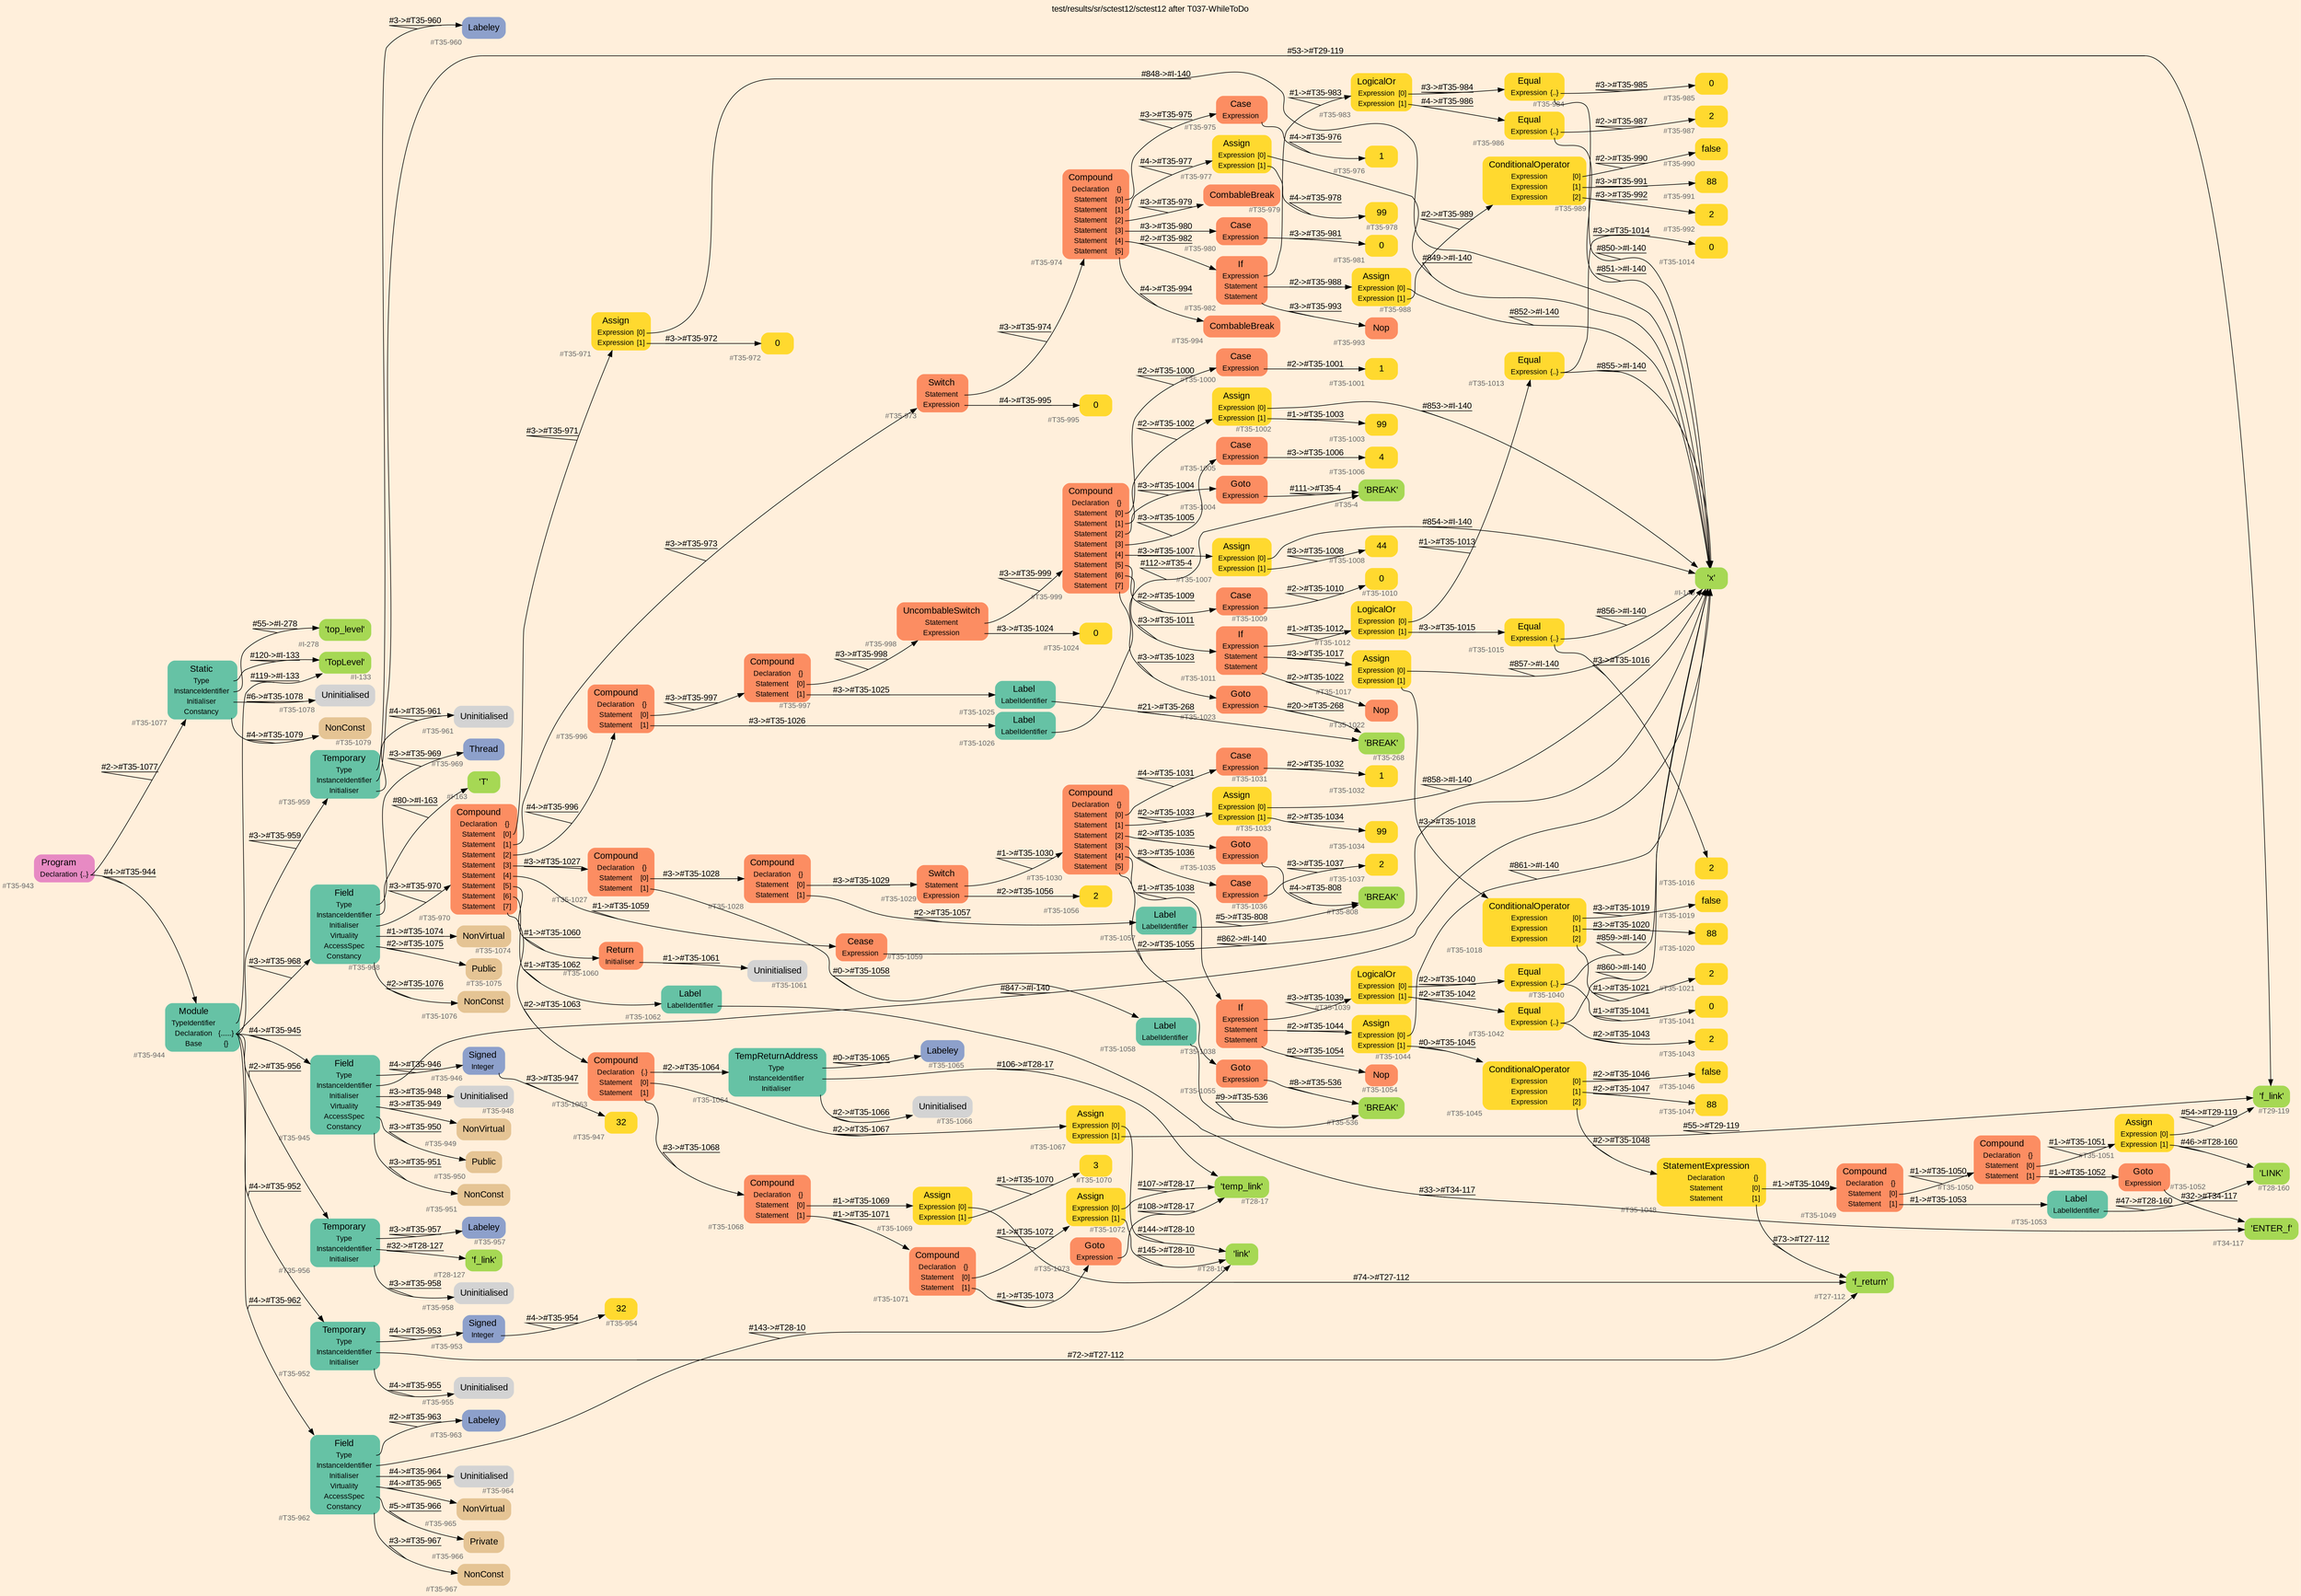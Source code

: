 digraph "test/results/sr/sctest12/sctest12 after T037-WhileToDo" {
label = "test/results/sr/sctest12/sctest12 after T037-WhileToDo"
labelloc = t
graph [
    rankdir = "LR"
    ranksep = 0.3
    bgcolor = antiquewhite1
    color = black
    fontcolor = black
    fontname = "Arial"
];
node [
    fontname = "Arial"
];
edge [
    fontname = "Arial"
];

// -------------------- node figure --------------------
// -------- block #T35-943 ----------
"#T35-943" [
    fillcolor = "/set28/4"
    xlabel = "#T35-943"
    fontsize = "12"
    fontcolor = grey40
    shape = "plaintext"
    label = <<TABLE BORDER="0" CELLBORDER="0" CELLSPACING="0">
     <TR><TD><FONT COLOR="black" POINT-SIZE="15">Program</FONT></TD></TR>
     <TR><TD><FONT COLOR="black" POINT-SIZE="12">Declaration</FONT></TD><TD PORT="port0"><FONT COLOR="black" POINT-SIZE="12">{..}</FONT></TD></TR>
    </TABLE>>
    style = "rounded,filled"
];

// -------- block #T35-944 ----------
"#T35-944" [
    fillcolor = "/set28/1"
    xlabel = "#T35-944"
    fontsize = "12"
    fontcolor = grey40
    shape = "plaintext"
    label = <<TABLE BORDER="0" CELLBORDER="0" CELLSPACING="0">
     <TR><TD><FONT COLOR="black" POINT-SIZE="15">Module</FONT></TD></TR>
     <TR><TD><FONT COLOR="black" POINT-SIZE="12">TypeIdentifier</FONT></TD><TD PORT="port0"></TD></TR>
     <TR><TD><FONT COLOR="black" POINT-SIZE="12">Declaration</FONT></TD><TD PORT="port1"><FONT COLOR="black" POINT-SIZE="12">{......}</FONT></TD></TR>
     <TR><TD><FONT COLOR="black" POINT-SIZE="12">Base</FONT></TD><TD PORT="port2"><FONT COLOR="black" POINT-SIZE="12">{}</FONT></TD></TR>
    </TABLE>>
    style = "rounded,filled"
];

// -------- block #I-133 ----------
"#I-133" [
    fillcolor = "/set28/5"
    xlabel = "#I-133"
    fontsize = "12"
    fontcolor = grey40
    shape = "plaintext"
    label = <<TABLE BORDER="0" CELLBORDER="0" CELLSPACING="0">
     <TR><TD><FONT COLOR="black" POINT-SIZE="15">'TopLevel'</FONT></TD></TR>
    </TABLE>>
    style = "rounded,filled"
];

// -------- block #T35-945 ----------
"#T35-945" [
    fillcolor = "/set28/1"
    xlabel = "#T35-945"
    fontsize = "12"
    fontcolor = grey40
    shape = "plaintext"
    label = <<TABLE BORDER="0" CELLBORDER="0" CELLSPACING="0">
     <TR><TD><FONT COLOR="black" POINT-SIZE="15">Field</FONT></TD></TR>
     <TR><TD><FONT COLOR="black" POINT-SIZE="12">Type</FONT></TD><TD PORT="port0"></TD></TR>
     <TR><TD><FONT COLOR="black" POINT-SIZE="12">InstanceIdentifier</FONT></TD><TD PORT="port1"></TD></TR>
     <TR><TD><FONT COLOR="black" POINT-SIZE="12">Initialiser</FONT></TD><TD PORT="port2"></TD></TR>
     <TR><TD><FONT COLOR="black" POINT-SIZE="12">Virtuality</FONT></TD><TD PORT="port3"></TD></TR>
     <TR><TD><FONT COLOR="black" POINT-SIZE="12">AccessSpec</FONT></TD><TD PORT="port4"></TD></TR>
     <TR><TD><FONT COLOR="black" POINT-SIZE="12">Constancy</FONT></TD><TD PORT="port5"></TD></TR>
    </TABLE>>
    style = "rounded,filled"
];

// -------- block #T35-946 ----------
"#T35-946" [
    fillcolor = "/set28/3"
    xlabel = "#T35-946"
    fontsize = "12"
    fontcolor = grey40
    shape = "plaintext"
    label = <<TABLE BORDER="0" CELLBORDER="0" CELLSPACING="0">
     <TR><TD><FONT COLOR="black" POINT-SIZE="15">Signed</FONT></TD></TR>
     <TR><TD><FONT COLOR="black" POINT-SIZE="12">Integer</FONT></TD><TD PORT="port0"></TD></TR>
    </TABLE>>
    style = "rounded,filled"
];

// -------- block #T35-947 ----------
"#T35-947" [
    fillcolor = "/set28/6"
    xlabel = "#T35-947"
    fontsize = "12"
    fontcolor = grey40
    shape = "plaintext"
    label = <<TABLE BORDER="0" CELLBORDER="0" CELLSPACING="0">
     <TR><TD><FONT COLOR="black" POINT-SIZE="15">32</FONT></TD></TR>
    </TABLE>>
    style = "rounded,filled"
];

// -------- block #I-140 ----------
"#I-140" [
    fillcolor = "/set28/5"
    xlabel = "#I-140"
    fontsize = "12"
    fontcolor = grey40
    shape = "plaintext"
    label = <<TABLE BORDER="0" CELLBORDER="0" CELLSPACING="0">
     <TR><TD><FONT COLOR="black" POINT-SIZE="15">'x'</FONT></TD></TR>
    </TABLE>>
    style = "rounded,filled"
];

// -------- block #T35-948 ----------
"#T35-948" [
    xlabel = "#T35-948"
    fontsize = "12"
    fontcolor = grey40
    shape = "plaintext"
    label = <<TABLE BORDER="0" CELLBORDER="0" CELLSPACING="0">
     <TR><TD><FONT COLOR="black" POINT-SIZE="15">Uninitialised</FONT></TD></TR>
    </TABLE>>
    style = "rounded,filled"
];

// -------- block #T35-949 ----------
"#T35-949" [
    fillcolor = "/set28/7"
    xlabel = "#T35-949"
    fontsize = "12"
    fontcolor = grey40
    shape = "plaintext"
    label = <<TABLE BORDER="0" CELLBORDER="0" CELLSPACING="0">
     <TR><TD><FONT COLOR="black" POINT-SIZE="15">NonVirtual</FONT></TD></TR>
    </TABLE>>
    style = "rounded,filled"
];

// -------- block #T35-950 ----------
"#T35-950" [
    fillcolor = "/set28/7"
    xlabel = "#T35-950"
    fontsize = "12"
    fontcolor = grey40
    shape = "plaintext"
    label = <<TABLE BORDER="0" CELLBORDER="0" CELLSPACING="0">
     <TR><TD><FONT COLOR="black" POINT-SIZE="15">Public</FONT></TD></TR>
    </TABLE>>
    style = "rounded,filled"
];

// -------- block #T35-951 ----------
"#T35-951" [
    fillcolor = "/set28/7"
    xlabel = "#T35-951"
    fontsize = "12"
    fontcolor = grey40
    shape = "plaintext"
    label = <<TABLE BORDER="0" CELLBORDER="0" CELLSPACING="0">
     <TR><TD><FONT COLOR="black" POINT-SIZE="15">NonConst</FONT></TD></TR>
    </TABLE>>
    style = "rounded,filled"
];

// -------- block #T35-952 ----------
"#T35-952" [
    fillcolor = "/set28/1"
    xlabel = "#T35-952"
    fontsize = "12"
    fontcolor = grey40
    shape = "plaintext"
    label = <<TABLE BORDER="0" CELLBORDER="0" CELLSPACING="0">
     <TR><TD><FONT COLOR="black" POINT-SIZE="15">Temporary</FONT></TD></TR>
     <TR><TD><FONT COLOR="black" POINT-SIZE="12">Type</FONT></TD><TD PORT="port0"></TD></TR>
     <TR><TD><FONT COLOR="black" POINT-SIZE="12">InstanceIdentifier</FONT></TD><TD PORT="port1"></TD></TR>
     <TR><TD><FONT COLOR="black" POINT-SIZE="12">Initialiser</FONT></TD><TD PORT="port2"></TD></TR>
    </TABLE>>
    style = "rounded,filled"
];

// -------- block #T35-953 ----------
"#T35-953" [
    fillcolor = "/set28/3"
    xlabel = "#T35-953"
    fontsize = "12"
    fontcolor = grey40
    shape = "plaintext"
    label = <<TABLE BORDER="0" CELLBORDER="0" CELLSPACING="0">
     <TR><TD><FONT COLOR="black" POINT-SIZE="15">Signed</FONT></TD></TR>
     <TR><TD><FONT COLOR="black" POINT-SIZE="12">Integer</FONT></TD><TD PORT="port0"></TD></TR>
    </TABLE>>
    style = "rounded,filled"
];

// -------- block #T35-954 ----------
"#T35-954" [
    fillcolor = "/set28/6"
    xlabel = "#T35-954"
    fontsize = "12"
    fontcolor = grey40
    shape = "plaintext"
    label = <<TABLE BORDER="0" CELLBORDER="0" CELLSPACING="0">
     <TR><TD><FONT COLOR="black" POINT-SIZE="15">32</FONT></TD></TR>
    </TABLE>>
    style = "rounded,filled"
];

// -------- block #T27-112 ----------
"#T27-112" [
    fillcolor = "/set28/5"
    xlabel = "#T27-112"
    fontsize = "12"
    fontcolor = grey40
    shape = "plaintext"
    label = <<TABLE BORDER="0" CELLBORDER="0" CELLSPACING="0">
     <TR><TD><FONT COLOR="black" POINT-SIZE="15">'f_return'</FONT></TD></TR>
    </TABLE>>
    style = "rounded,filled"
];

// -------- block #T35-955 ----------
"#T35-955" [
    xlabel = "#T35-955"
    fontsize = "12"
    fontcolor = grey40
    shape = "plaintext"
    label = <<TABLE BORDER="0" CELLBORDER="0" CELLSPACING="0">
     <TR><TD><FONT COLOR="black" POINT-SIZE="15">Uninitialised</FONT></TD></TR>
    </TABLE>>
    style = "rounded,filled"
];

// -------- block #T35-956 ----------
"#T35-956" [
    fillcolor = "/set28/1"
    xlabel = "#T35-956"
    fontsize = "12"
    fontcolor = grey40
    shape = "plaintext"
    label = <<TABLE BORDER="0" CELLBORDER="0" CELLSPACING="0">
     <TR><TD><FONT COLOR="black" POINT-SIZE="15">Temporary</FONT></TD></TR>
     <TR><TD><FONT COLOR="black" POINT-SIZE="12">Type</FONT></TD><TD PORT="port0"></TD></TR>
     <TR><TD><FONT COLOR="black" POINT-SIZE="12">InstanceIdentifier</FONT></TD><TD PORT="port1"></TD></TR>
     <TR><TD><FONT COLOR="black" POINT-SIZE="12">Initialiser</FONT></TD><TD PORT="port2"></TD></TR>
    </TABLE>>
    style = "rounded,filled"
];

// -------- block #T35-957 ----------
"#T35-957" [
    fillcolor = "/set28/3"
    xlabel = "#T35-957"
    fontsize = "12"
    fontcolor = grey40
    shape = "plaintext"
    label = <<TABLE BORDER="0" CELLBORDER="0" CELLSPACING="0">
     <TR><TD><FONT COLOR="black" POINT-SIZE="15">Labeley</FONT></TD></TR>
    </TABLE>>
    style = "rounded,filled"
];

// -------- block #T28-127 ----------
"#T28-127" [
    fillcolor = "/set28/5"
    xlabel = "#T28-127"
    fontsize = "12"
    fontcolor = grey40
    shape = "plaintext"
    label = <<TABLE BORDER="0" CELLBORDER="0" CELLSPACING="0">
     <TR><TD><FONT COLOR="black" POINT-SIZE="15">'f_link'</FONT></TD></TR>
    </TABLE>>
    style = "rounded,filled"
];

// -------- block #T35-958 ----------
"#T35-958" [
    xlabel = "#T35-958"
    fontsize = "12"
    fontcolor = grey40
    shape = "plaintext"
    label = <<TABLE BORDER="0" CELLBORDER="0" CELLSPACING="0">
     <TR><TD><FONT COLOR="black" POINT-SIZE="15">Uninitialised</FONT></TD></TR>
    </TABLE>>
    style = "rounded,filled"
];

// -------- block #T35-959 ----------
"#T35-959" [
    fillcolor = "/set28/1"
    xlabel = "#T35-959"
    fontsize = "12"
    fontcolor = grey40
    shape = "plaintext"
    label = <<TABLE BORDER="0" CELLBORDER="0" CELLSPACING="0">
     <TR><TD><FONT COLOR="black" POINT-SIZE="15">Temporary</FONT></TD></TR>
     <TR><TD><FONT COLOR="black" POINT-SIZE="12">Type</FONT></TD><TD PORT="port0"></TD></TR>
     <TR><TD><FONT COLOR="black" POINT-SIZE="12">InstanceIdentifier</FONT></TD><TD PORT="port1"></TD></TR>
     <TR><TD><FONT COLOR="black" POINT-SIZE="12">Initialiser</FONT></TD><TD PORT="port2"></TD></TR>
    </TABLE>>
    style = "rounded,filled"
];

// -------- block #T35-960 ----------
"#T35-960" [
    fillcolor = "/set28/3"
    xlabel = "#T35-960"
    fontsize = "12"
    fontcolor = grey40
    shape = "plaintext"
    label = <<TABLE BORDER="0" CELLBORDER="0" CELLSPACING="0">
     <TR><TD><FONT COLOR="black" POINT-SIZE="15">Labeley</FONT></TD></TR>
    </TABLE>>
    style = "rounded,filled"
];

// -------- block #T29-119 ----------
"#T29-119" [
    fillcolor = "/set28/5"
    xlabel = "#T29-119"
    fontsize = "12"
    fontcolor = grey40
    shape = "plaintext"
    label = <<TABLE BORDER="0" CELLBORDER="0" CELLSPACING="0">
     <TR><TD><FONT COLOR="black" POINT-SIZE="15">'f_link'</FONT></TD></TR>
    </TABLE>>
    style = "rounded,filled"
];

// -------- block #T35-961 ----------
"#T35-961" [
    xlabel = "#T35-961"
    fontsize = "12"
    fontcolor = grey40
    shape = "plaintext"
    label = <<TABLE BORDER="0" CELLBORDER="0" CELLSPACING="0">
     <TR><TD><FONT COLOR="black" POINT-SIZE="15">Uninitialised</FONT></TD></TR>
    </TABLE>>
    style = "rounded,filled"
];

// -------- block #T35-962 ----------
"#T35-962" [
    fillcolor = "/set28/1"
    xlabel = "#T35-962"
    fontsize = "12"
    fontcolor = grey40
    shape = "plaintext"
    label = <<TABLE BORDER="0" CELLBORDER="0" CELLSPACING="0">
     <TR><TD><FONT COLOR="black" POINT-SIZE="15">Field</FONT></TD></TR>
     <TR><TD><FONT COLOR="black" POINT-SIZE="12">Type</FONT></TD><TD PORT="port0"></TD></TR>
     <TR><TD><FONT COLOR="black" POINT-SIZE="12">InstanceIdentifier</FONT></TD><TD PORT="port1"></TD></TR>
     <TR><TD><FONT COLOR="black" POINT-SIZE="12">Initialiser</FONT></TD><TD PORT="port2"></TD></TR>
     <TR><TD><FONT COLOR="black" POINT-SIZE="12">Virtuality</FONT></TD><TD PORT="port3"></TD></TR>
     <TR><TD><FONT COLOR="black" POINT-SIZE="12">AccessSpec</FONT></TD><TD PORT="port4"></TD></TR>
     <TR><TD><FONT COLOR="black" POINT-SIZE="12">Constancy</FONT></TD><TD PORT="port5"></TD></TR>
    </TABLE>>
    style = "rounded,filled"
];

// -------- block #T35-963 ----------
"#T35-963" [
    fillcolor = "/set28/3"
    xlabel = "#T35-963"
    fontsize = "12"
    fontcolor = grey40
    shape = "plaintext"
    label = <<TABLE BORDER="0" CELLBORDER="0" CELLSPACING="0">
     <TR><TD><FONT COLOR="black" POINT-SIZE="15">Labeley</FONT></TD></TR>
    </TABLE>>
    style = "rounded,filled"
];

// -------- block #T28-10 ----------
"#T28-10" [
    fillcolor = "/set28/5"
    xlabel = "#T28-10"
    fontsize = "12"
    fontcolor = grey40
    shape = "plaintext"
    label = <<TABLE BORDER="0" CELLBORDER="0" CELLSPACING="0">
     <TR><TD><FONT COLOR="black" POINT-SIZE="15">'link'</FONT></TD></TR>
    </TABLE>>
    style = "rounded,filled"
];

// -------- block #T35-964 ----------
"#T35-964" [
    xlabel = "#T35-964"
    fontsize = "12"
    fontcolor = grey40
    shape = "plaintext"
    label = <<TABLE BORDER="0" CELLBORDER="0" CELLSPACING="0">
     <TR><TD><FONT COLOR="black" POINT-SIZE="15">Uninitialised</FONT></TD></TR>
    </TABLE>>
    style = "rounded,filled"
];

// -------- block #T35-965 ----------
"#T35-965" [
    fillcolor = "/set28/7"
    xlabel = "#T35-965"
    fontsize = "12"
    fontcolor = grey40
    shape = "plaintext"
    label = <<TABLE BORDER="0" CELLBORDER="0" CELLSPACING="0">
     <TR><TD><FONT COLOR="black" POINT-SIZE="15">NonVirtual</FONT></TD></TR>
    </TABLE>>
    style = "rounded,filled"
];

// -------- block #T35-966 ----------
"#T35-966" [
    fillcolor = "/set28/7"
    xlabel = "#T35-966"
    fontsize = "12"
    fontcolor = grey40
    shape = "plaintext"
    label = <<TABLE BORDER="0" CELLBORDER="0" CELLSPACING="0">
     <TR><TD><FONT COLOR="black" POINT-SIZE="15">Private</FONT></TD></TR>
    </TABLE>>
    style = "rounded,filled"
];

// -------- block #T35-967 ----------
"#T35-967" [
    fillcolor = "/set28/7"
    xlabel = "#T35-967"
    fontsize = "12"
    fontcolor = grey40
    shape = "plaintext"
    label = <<TABLE BORDER="0" CELLBORDER="0" CELLSPACING="0">
     <TR><TD><FONT COLOR="black" POINT-SIZE="15">NonConst</FONT></TD></TR>
    </TABLE>>
    style = "rounded,filled"
];

// -------- block #T35-968 ----------
"#T35-968" [
    fillcolor = "/set28/1"
    xlabel = "#T35-968"
    fontsize = "12"
    fontcolor = grey40
    shape = "plaintext"
    label = <<TABLE BORDER="0" CELLBORDER="0" CELLSPACING="0">
     <TR><TD><FONT COLOR="black" POINT-SIZE="15">Field</FONT></TD></TR>
     <TR><TD><FONT COLOR="black" POINT-SIZE="12">Type</FONT></TD><TD PORT="port0"></TD></TR>
     <TR><TD><FONT COLOR="black" POINT-SIZE="12">InstanceIdentifier</FONT></TD><TD PORT="port1"></TD></TR>
     <TR><TD><FONT COLOR="black" POINT-SIZE="12">Initialiser</FONT></TD><TD PORT="port2"></TD></TR>
     <TR><TD><FONT COLOR="black" POINT-SIZE="12">Virtuality</FONT></TD><TD PORT="port3"></TD></TR>
     <TR><TD><FONT COLOR="black" POINT-SIZE="12">AccessSpec</FONT></TD><TD PORT="port4"></TD></TR>
     <TR><TD><FONT COLOR="black" POINT-SIZE="12">Constancy</FONT></TD><TD PORT="port5"></TD></TR>
    </TABLE>>
    style = "rounded,filled"
];

// -------- block #T35-969 ----------
"#T35-969" [
    fillcolor = "/set28/3"
    xlabel = "#T35-969"
    fontsize = "12"
    fontcolor = grey40
    shape = "plaintext"
    label = <<TABLE BORDER="0" CELLBORDER="0" CELLSPACING="0">
     <TR><TD><FONT COLOR="black" POINT-SIZE="15">Thread</FONT></TD></TR>
    </TABLE>>
    style = "rounded,filled"
];

// -------- block #I-163 ----------
"#I-163" [
    fillcolor = "/set28/5"
    xlabel = "#I-163"
    fontsize = "12"
    fontcolor = grey40
    shape = "plaintext"
    label = <<TABLE BORDER="0" CELLBORDER="0" CELLSPACING="0">
     <TR><TD><FONT COLOR="black" POINT-SIZE="15">'T'</FONT></TD></TR>
    </TABLE>>
    style = "rounded,filled"
];

// -------- block #T35-970 ----------
"#T35-970" [
    fillcolor = "/set28/2"
    xlabel = "#T35-970"
    fontsize = "12"
    fontcolor = grey40
    shape = "plaintext"
    label = <<TABLE BORDER="0" CELLBORDER="0" CELLSPACING="0">
     <TR><TD><FONT COLOR="black" POINT-SIZE="15">Compound</FONT></TD></TR>
     <TR><TD><FONT COLOR="black" POINT-SIZE="12">Declaration</FONT></TD><TD PORT="port0"><FONT COLOR="black" POINT-SIZE="12">{}</FONT></TD></TR>
     <TR><TD><FONT COLOR="black" POINT-SIZE="12">Statement</FONT></TD><TD PORT="port1"><FONT COLOR="black" POINT-SIZE="12">[0]</FONT></TD></TR>
     <TR><TD><FONT COLOR="black" POINT-SIZE="12">Statement</FONT></TD><TD PORT="port2"><FONT COLOR="black" POINT-SIZE="12">[1]</FONT></TD></TR>
     <TR><TD><FONT COLOR="black" POINT-SIZE="12">Statement</FONT></TD><TD PORT="port3"><FONT COLOR="black" POINT-SIZE="12">[2]</FONT></TD></TR>
     <TR><TD><FONT COLOR="black" POINT-SIZE="12">Statement</FONT></TD><TD PORT="port4"><FONT COLOR="black" POINT-SIZE="12">[3]</FONT></TD></TR>
     <TR><TD><FONT COLOR="black" POINT-SIZE="12">Statement</FONT></TD><TD PORT="port5"><FONT COLOR="black" POINT-SIZE="12">[4]</FONT></TD></TR>
     <TR><TD><FONT COLOR="black" POINT-SIZE="12">Statement</FONT></TD><TD PORT="port6"><FONT COLOR="black" POINT-SIZE="12">[5]</FONT></TD></TR>
     <TR><TD><FONT COLOR="black" POINT-SIZE="12">Statement</FONT></TD><TD PORT="port7"><FONT COLOR="black" POINT-SIZE="12">[6]</FONT></TD></TR>
     <TR><TD><FONT COLOR="black" POINT-SIZE="12">Statement</FONT></TD><TD PORT="port8"><FONT COLOR="black" POINT-SIZE="12">[7]</FONT></TD></TR>
    </TABLE>>
    style = "rounded,filled"
];

// -------- block #T35-971 ----------
"#T35-971" [
    fillcolor = "/set28/6"
    xlabel = "#T35-971"
    fontsize = "12"
    fontcolor = grey40
    shape = "plaintext"
    label = <<TABLE BORDER="0" CELLBORDER="0" CELLSPACING="0">
     <TR><TD><FONT COLOR="black" POINT-SIZE="15">Assign</FONT></TD></TR>
     <TR><TD><FONT COLOR="black" POINT-SIZE="12">Expression</FONT></TD><TD PORT="port0"><FONT COLOR="black" POINT-SIZE="12">[0]</FONT></TD></TR>
     <TR><TD><FONT COLOR="black" POINT-SIZE="12">Expression</FONT></TD><TD PORT="port1"><FONT COLOR="black" POINT-SIZE="12">[1]</FONT></TD></TR>
    </TABLE>>
    style = "rounded,filled"
];

// -------- block #T35-972 ----------
"#T35-972" [
    fillcolor = "/set28/6"
    xlabel = "#T35-972"
    fontsize = "12"
    fontcolor = grey40
    shape = "plaintext"
    label = <<TABLE BORDER="0" CELLBORDER="0" CELLSPACING="0">
     <TR><TD><FONT COLOR="black" POINT-SIZE="15">0</FONT></TD></TR>
    </TABLE>>
    style = "rounded,filled"
];

// -------- block #T35-973 ----------
"#T35-973" [
    fillcolor = "/set28/2"
    xlabel = "#T35-973"
    fontsize = "12"
    fontcolor = grey40
    shape = "plaintext"
    label = <<TABLE BORDER="0" CELLBORDER="0" CELLSPACING="0">
     <TR><TD><FONT COLOR="black" POINT-SIZE="15">Switch</FONT></TD></TR>
     <TR><TD><FONT COLOR="black" POINT-SIZE="12">Statement</FONT></TD><TD PORT="port0"></TD></TR>
     <TR><TD><FONT COLOR="black" POINT-SIZE="12">Expression</FONT></TD><TD PORT="port1"></TD></TR>
    </TABLE>>
    style = "rounded,filled"
];

// -------- block #T35-974 ----------
"#T35-974" [
    fillcolor = "/set28/2"
    xlabel = "#T35-974"
    fontsize = "12"
    fontcolor = grey40
    shape = "plaintext"
    label = <<TABLE BORDER="0" CELLBORDER="0" CELLSPACING="0">
     <TR><TD><FONT COLOR="black" POINT-SIZE="15">Compound</FONT></TD></TR>
     <TR><TD><FONT COLOR="black" POINT-SIZE="12">Declaration</FONT></TD><TD PORT="port0"><FONT COLOR="black" POINT-SIZE="12">{}</FONT></TD></TR>
     <TR><TD><FONT COLOR="black" POINT-SIZE="12">Statement</FONT></TD><TD PORT="port1"><FONT COLOR="black" POINT-SIZE="12">[0]</FONT></TD></TR>
     <TR><TD><FONT COLOR="black" POINT-SIZE="12">Statement</FONT></TD><TD PORT="port2"><FONT COLOR="black" POINT-SIZE="12">[1]</FONT></TD></TR>
     <TR><TD><FONT COLOR="black" POINT-SIZE="12">Statement</FONT></TD><TD PORT="port3"><FONT COLOR="black" POINT-SIZE="12">[2]</FONT></TD></TR>
     <TR><TD><FONT COLOR="black" POINT-SIZE="12">Statement</FONT></TD><TD PORT="port4"><FONT COLOR="black" POINT-SIZE="12">[3]</FONT></TD></TR>
     <TR><TD><FONT COLOR="black" POINT-SIZE="12">Statement</FONT></TD><TD PORT="port5"><FONT COLOR="black" POINT-SIZE="12">[4]</FONT></TD></TR>
     <TR><TD><FONT COLOR="black" POINT-SIZE="12">Statement</FONT></TD><TD PORT="port6"><FONT COLOR="black" POINT-SIZE="12">[5]</FONT></TD></TR>
    </TABLE>>
    style = "rounded,filled"
];

// -------- block #T35-975 ----------
"#T35-975" [
    fillcolor = "/set28/2"
    xlabel = "#T35-975"
    fontsize = "12"
    fontcolor = grey40
    shape = "plaintext"
    label = <<TABLE BORDER="0" CELLBORDER="0" CELLSPACING="0">
     <TR><TD><FONT COLOR="black" POINT-SIZE="15">Case</FONT></TD></TR>
     <TR><TD><FONT COLOR="black" POINT-SIZE="12">Expression</FONT></TD><TD PORT="port0"></TD></TR>
    </TABLE>>
    style = "rounded,filled"
];

// -------- block #T35-976 ----------
"#T35-976" [
    fillcolor = "/set28/6"
    xlabel = "#T35-976"
    fontsize = "12"
    fontcolor = grey40
    shape = "plaintext"
    label = <<TABLE BORDER="0" CELLBORDER="0" CELLSPACING="0">
     <TR><TD><FONT COLOR="black" POINT-SIZE="15">1</FONT></TD></TR>
    </TABLE>>
    style = "rounded,filled"
];

// -------- block #T35-977 ----------
"#T35-977" [
    fillcolor = "/set28/6"
    xlabel = "#T35-977"
    fontsize = "12"
    fontcolor = grey40
    shape = "plaintext"
    label = <<TABLE BORDER="0" CELLBORDER="0" CELLSPACING="0">
     <TR><TD><FONT COLOR="black" POINT-SIZE="15">Assign</FONT></TD></TR>
     <TR><TD><FONT COLOR="black" POINT-SIZE="12">Expression</FONT></TD><TD PORT="port0"><FONT COLOR="black" POINT-SIZE="12">[0]</FONT></TD></TR>
     <TR><TD><FONT COLOR="black" POINT-SIZE="12">Expression</FONT></TD><TD PORT="port1"><FONT COLOR="black" POINT-SIZE="12">[1]</FONT></TD></TR>
    </TABLE>>
    style = "rounded,filled"
];

// -------- block #T35-978 ----------
"#T35-978" [
    fillcolor = "/set28/6"
    xlabel = "#T35-978"
    fontsize = "12"
    fontcolor = grey40
    shape = "plaintext"
    label = <<TABLE BORDER="0" CELLBORDER="0" CELLSPACING="0">
     <TR><TD><FONT COLOR="black" POINT-SIZE="15">99</FONT></TD></TR>
    </TABLE>>
    style = "rounded,filled"
];

// -------- block #T35-979 ----------
"#T35-979" [
    fillcolor = "/set28/2"
    xlabel = "#T35-979"
    fontsize = "12"
    fontcolor = grey40
    shape = "plaintext"
    label = <<TABLE BORDER="0" CELLBORDER="0" CELLSPACING="0">
     <TR><TD><FONT COLOR="black" POINT-SIZE="15">CombableBreak</FONT></TD></TR>
    </TABLE>>
    style = "rounded,filled"
];

// -------- block #T35-980 ----------
"#T35-980" [
    fillcolor = "/set28/2"
    xlabel = "#T35-980"
    fontsize = "12"
    fontcolor = grey40
    shape = "plaintext"
    label = <<TABLE BORDER="0" CELLBORDER="0" CELLSPACING="0">
     <TR><TD><FONT COLOR="black" POINT-SIZE="15">Case</FONT></TD></TR>
     <TR><TD><FONT COLOR="black" POINT-SIZE="12">Expression</FONT></TD><TD PORT="port0"></TD></TR>
    </TABLE>>
    style = "rounded,filled"
];

// -------- block #T35-981 ----------
"#T35-981" [
    fillcolor = "/set28/6"
    xlabel = "#T35-981"
    fontsize = "12"
    fontcolor = grey40
    shape = "plaintext"
    label = <<TABLE BORDER="0" CELLBORDER="0" CELLSPACING="0">
     <TR><TD><FONT COLOR="black" POINT-SIZE="15">0</FONT></TD></TR>
    </TABLE>>
    style = "rounded,filled"
];

// -------- block #T35-982 ----------
"#T35-982" [
    fillcolor = "/set28/2"
    xlabel = "#T35-982"
    fontsize = "12"
    fontcolor = grey40
    shape = "plaintext"
    label = <<TABLE BORDER="0" CELLBORDER="0" CELLSPACING="0">
     <TR><TD><FONT COLOR="black" POINT-SIZE="15">If</FONT></TD></TR>
     <TR><TD><FONT COLOR="black" POINT-SIZE="12">Expression</FONT></TD><TD PORT="port0"></TD></TR>
     <TR><TD><FONT COLOR="black" POINT-SIZE="12">Statement</FONT></TD><TD PORT="port1"></TD></TR>
     <TR><TD><FONT COLOR="black" POINT-SIZE="12">Statement</FONT></TD><TD PORT="port2"></TD></TR>
    </TABLE>>
    style = "rounded,filled"
];

// -------- block #T35-983 ----------
"#T35-983" [
    fillcolor = "/set28/6"
    xlabel = "#T35-983"
    fontsize = "12"
    fontcolor = grey40
    shape = "plaintext"
    label = <<TABLE BORDER="0" CELLBORDER="0" CELLSPACING="0">
     <TR><TD><FONT COLOR="black" POINT-SIZE="15">LogicalOr</FONT></TD></TR>
     <TR><TD><FONT COLOR="black" POINT-SIZE="12">Expression</FONT></TD><TD PORT="port0"><FONT COLOR="black" POINT-SIZE="12">[0]</FONT></TD></TR>
     <TR><TD><FONT COLOR="black" POINT-SIZE="12">Expression</FONT></TD><TD PORT="port1"><FONT COLOR="black" POINT-SIZE="12">[1]</FONT></TD></TR>
    </TABLE>>
    style = "rounded,filled"
];

// -------- block #T35-984 ----------
"#T35-984" [
    fillcolor = "/set28/6"
    xlabel = "#T35-984"
    fontsize = "12"
    fontcolor = grey40
    shape = "plaintext"
    label = <<TABLE BORDER="0" CELLBORDER="0" CELLSPACING="0">
     <TR><TD><FONT COLOR="black" POINT-SIZE="15">Equal</FONT></TD></TR>
     <TR><TD><FONT COLOR="black" POINT-SIZE="12">Expression</FONT></TD><TD PORT="port0"><FONT COLOR="black" POINT-SIZE="12">{..}</FONT></TD></TR>
    </TABLE>>
    style = "rounded,filled"
];

// -------- block #T35-985 ----------
"#T35-985" [
    fillcolor = "/set28/6"
    xlabel = "#T35-985"
    fontsize = "12"
    fontcolor = grey40
    shape = "plaintext"
    label = <<TABLE BORDER="0" CELLBORDER="0" CELLSPACING="0">
     <TR><TD><FONT COLOR="black" POINT-SIZE="15">0</FONT></TD></TR>
    </TABLE>>
    style = "rounded,filled"
];

// -------- block #T35-986 ----------
"#T35-986" [
    fillcolor = "/set28/6"
    xlabel = "#T35-986"
    fontsize = "12"
    fontcolor = grey40
    shape = "plaintext"
    label = <<TABLE BORDER="0" CELLBORDER="0" CELLSPACING="0">
     <TR><TD><FONT COLOR="black" POINT-SIZE="15">Equal</FONT></TD></TR>
     <TR><TD><FONT COLOR="black" POINT-SIZE="12">Expression</FONT></TD><TD PORT="port0"><FONT COLOR="black" POINT-SIZE="12">{..}</FONT></TD></TR>
    </TABLE>>
    style = "rounded,filled"
];

// -------- block #T35-987 ----------
"#T35-987" [
    fillcolor = "/set28/6"
    xlabel = "#T35-987"
    fontsize = "12"
    fontcolor = grey40
    shape = "plaintext"
    label = <<TABLE BORDER="0" CELLBORDER="0" CELLSPACING="0">
     <TR><TD><FONT COLOR="black" POINT-SIZE="15">2</FONT></TD></TR>
    </TABLE>>
    style = "rounded,filled"
];

// -------- block #T35-988 ----------
"#T35-988" [
    fillcolor = "/set28/6"
    xlabel = "#T35-988"
    fontsize = "12"
    fontcolor = grey40
    shape = "plaintext"
    label = <<TABLE BORDER="0" CELLBORDER="0" CELLSPACING="0">
     <TR><TD><FONT COLOR="black" POINT-SIZE="15">Assign</FONT></TD></TR>
     <TR><TD><FONT COLOR="black" POINT-SIZE="12">Expression</FONT></TD><TD PORT="port0"><FONT COLOR="black" POINT-SIZE="12">[0]</FONT></TD></TR>
     <TR><TD><FONT COLOR="black" POINT-SIZE="12">Expression</FONT></TD><TD PORT="port1"><FONT COLOR="black" POINT-SIZE="12">[1]</FONT></TD></TR>
    </TABLE>>
    style = "rounded,filled"
];

// -------- block #T35-989 ----------
"#T35-989" [
    fillcolor = "/set28/6"
    xlabel = "#T35-989"
    fontsize = "12"
    fontcolor = grey40
    shape = "plaintext"
    label = <<TABLE BORDER="0" CELLBORDER="0" CELLSPACING="0">
     <TR><TD><FONT COLOR="black" POINT-SIZE="15">ConditionalOperator</FONT></TD></TR>
     <TR><TD><FONT COLOR="black" POINT-SIZE="12">Expression</FONT></TD><TD PORT="port0"><FONT COLOR="black" POINT-SIZE="12">[0]</FONT></TD></TR>
     <TR><TD><FONT COLOR="black" POINT-SIZE="12">Expression</FONT></TD><TD PORT="port1"><FONT COLOR="black" POINT-SIZE="12">[1]</FONT></TD></TR>
     <TR><TD><FONT COLOR="black" POINT-SIZE="12">Expression</FONT></TD><TD PORT="port2"><FONT COLOR="black" POINT-SIZE="12">[2]</FONT></TD></TR>
    </TABLE>>
    style = "rounded,filled"
];

// -------- block #T35-990 ----------
"#T35-990" [
    fillcolor = "/set28/6"
    xlabel = "#T35-990"
    fontsize = "12"
    fontcolor = grey40
    shape = "plaintext"
    label = <<TABLE BORDER="0" CELLBORDER="0" CELLSPACING="0">
     <TR><TD><FONT COLOR="black" POINT-SIZE="15">false</FONT></TD></TR>
    </TABLE>>
    style = "rounded,filled"
];

// -------- block #T35-991 ----------
"#T35-991" [
    fillcolor = "/set28/6"
    xlabel = "#T35-991"
    fontsize = "12"
    fontcolor = grey40
    shape = "plaintext"
    label = <<TABLE BORDER="0" CELLBORDER="0" CELLSPACING="0">
     <TR><TD><FONT COLOR="black" POINT-SIZE="15">88</FONT></TD></TR>
    </TABLE>>
    style = "rounded,filled"
];

// -------- block #T35-992 ----------
"#T35-992" [
    fillcolor = "/set28/6"
    xlabel = "#T35-992"
    fontsize = "12"
    fontcolor = grey40
    shape = "plaintext"
    label = <<TABLE BORDER="0" CELLBORDER="0" CELLSPACING="0">
     <TR><TD><FONT COLOR="black" POINT-SIZE="15">2</FONT></TD></TR>
    </TABLE>>
    style = "rounded,filled"
];

// -------- block #T35-993 ----------
"#T35-993" [
    fillcolor = "/set28/2"
    xlabel = "#T35-993"
    fontsize = "12"
    fontcolor = grey40
    shape = "plaintext"
    label = <<TABLE BORDER="0" CELLBORDER="0" CELLSPACING="0">
     <TR><TD><FONT COLOR="black" POINT-SIZE="15">Nop</FONT></TD></TR>
    </TABLE>>
    style = "rounded,filled"
];

// -------- block #T35-994 ----------
"#T35-994" [
    fillcolor = "/set28/2"
    xlabel = "#T35-994"
    fontsize = "12"
    fontcolor = grey40
    shape = "plaintext"
    label = <<TABLE BORDER="0" CELLBORDER="0" CELLSPACING="0">
     <TR><TD><FONT COLOR="black" POINT-SIZE="15">CombableBreak</FONT></TD></TR>
    </TABLE>>
    style = "rounded,filled"
];

// -------- block #T35-995 ----------
"#T35-995" [
    fillcolor = "/set28/6"
    xlabel = "#T35-995"
    fontsize = "12"
    fontcolor = grey40
    shape = "plaintext"
    label = <<TABLE BORDER="0" CELLBORDER="0" CELLSPACING="0">
     <TR><TD><FONT COLOR="black" POINT-SIZE="15">0</FONT></TD></TR>
    </TABLE>>
    style = "rounded,filled"
];

// -------- block #T35-996 ----------
"#T35-996" [
    fillcolor = "/set28/2"
    xlabel = "#T35-996"
    fontsize = "12"
    fontcolor = grey40
    shape = "plaintext"
    label = <<TABLE BORDER="0" CELLBORDER="0" CELLSPACING="0">
     <TR><TD><FONT COLOR="black" POINT-SIZE="15">Compound</FONT></TD></TR>
     <TR><TD><FONT COLOR="black" POINT-SIZE="12">Declaration</FONT></TD><TD PORT="port0"><FONT COLOR="black" POINT-SIZE="12">{}</FONT></TD></TR>
     <TR><TD><FONT COLOR="black" POINT-SIZE="12">Statement</FONT></TD><TD PORT="port1"><FONT COLOR="black" POINT-SIZE="12">[0]</FONT></TD></TR>
     <TR><TD><FONT COLOR="black" POINT-SIZE="12">Statement</FONT></TD><TD PORT="port2"><FONT COLOR="black" POINT-SIZE="12">[1]</FONT></TD></TR>
    </TABLE>>
    style = "rounded,filled"
];

// -------- block #T35-997 ----------
"#T35-997" [
    fillcolor = "/set28/2"
    xlabel = "#T35-997"
    fontsize = "12"
    fontcolor = grey40
    shape = "plaintext"
    label = <<TABLE BORDER="0" CELLBORDER="0" CELLSPACING="0">
     <TR><TD><FONT COLOR="black" POINT-SIZE="15">Compound</FONT></TD></TR>
     <TR><TD><FONT COLOR="black" POINT-SIZE="12">Declaration</FONT></TD><TD PORT="port0"><FONT COLOR="black" POINT-SIZE="12">{}</FONT></TD></TR>
     <TR><TD><FONT COLOR="black" POINT-SIZE="12">Statement</FONT></TD><TD PORT="port1"><FONT COLOR="black" POINT-SIZE="12">[0]</FONT></TD></TR>
     <TR><TD><FONT COLOR="black" POINT-SIZE="12">Statement</FONT></TD><TD PORT="port2"><FONT COLOR="black" POINT-SIZE="12">[1]</FONT></TD></TR>
    </TABLE>>
    style = "rounded,filled"
];

// -------- block #T35-998 ----------
"#T35-998" [
    fillcolor = "/set28/2"
    xlabel = "#T35-998"
    fontsize = "12"
    fontcolor = grey40
    shape = "plaintext"
    label = <<TABLE BORDER="0" CELLBORDER="0" CELLSPACING="0">
     <TR><TD><FONT COLOR="black" POINT-SIZE="15">UncombableSwitch</FONT></TD></TR>
     <TR><TD><FONT COLOR="black" POINT-SIZE="12">Statement</FONT></TD><TD PORT="port0"></TD></TR>
     <TR><TD><FONT COLOR="black" POINT-SIZE="12">Expression</FONT></TD><TD PORT="port1"></TD></TR>
    </TABLE>>
    style = "rounded,filled"
];

// -------- block #T35-999 ----------
"#T35-999" [
    fillcolor = "/set28/2"
    xlabel = "#T35-999"
    fontsize = "12"
    fontcolor = grey40
    shape = "plaintext"
    label = <<TABLE BORDER="0" CELLBORDER="0" CELLSPACING="0">
     <TR><TD><FONT COLOR="black" POINT-SIZE="15">Compound</FONT></TD></TR>
     <TR><TD><FONT COLOR="black" POINT-SIZE="12">Declaration</FONT></TD><TD PORT="port0"><FONT COLOR="black" POINT-SIZE="12">{}</FONT></TD></TR>
     <TR><TD><FONT COLOR="black" POINT-SIZE="12">Statement</FONT></TD><TD PORT="port1"><FONT COLOR="black" POINT-SIZE="12">[0]</FONT></TD></TR>
     <TR><TD><FONT COLOR="black" POINT-SIZE="12">Statement</FONT></TD><TD PORT="port2"><FONT COLOR="black" POINT-SIZE="12">[1]</FONT></TD></TR>
     <TR><TD><FONT COLOR="black" POINT-SIZE="12">Statement</FONT></TD><TD PORT="port3"><FONT COLOR="black" POINT-SIZE="12">[2]</FONT></TD></TR>
     <TR><TD><FONT COLOR="black" POINT-SIZE="12">Statement</FONT></TD><TD PORT="port4"><FONT COLOR="black" POINT-SIZE="12">[3]</FONT></TD></TR>
     <TR><TD><FONT COLOR="black" POINT-SIZE="12">Statement</FONT></TD><TD PORT="port5"><FONT COLOR="black" POINT-SIZE="12">[4]</FONT></TD></TR>
     <TR><TD><FONT COLOR="black" POINT-SIZE="12">Statement</FONT></TD><TD PORT="port6"><FONT COLOR="black" POINT-SIZE="12">[5]</FONT></TD></TR>
     <TR><TD><FONT COLOR="black" POINT-SIZE="12">Statement</FONT></TD><TD PORT="port7"><FONT COLOR="black" POINT-SIZE="12">[6]</FONT></TD></TR>
     <TR><TD><FONT COLOR="black" POINT-SIZE="12">Statement</FONT></TD><TD PORT="port8"><FONT COLOR="black" POINT-SIZE="12">[7]</FONT></TD></TR>
    </TABLE>>
    style = "rounded,filled"
];

// -------- block #T35-1000 ----------
"#T35-1000" [
    fillcolor = "/set28/2"
    xlabel = "#T35-1000"
    fontsize = "12"
    fontcolor = grey40
    shape = "plaintext"
    label = <<TABLE BORDER="0" CELLBORDER="0" CELLSPACING="0">
     <TR><TD><FONT COLOR="black" POINT-SIZE="15">Case</FONT></TD></TR>
     <TR><TD><FONT COLOR="black" POINT-SIZE="12">Expression</FONT></TD><TD PORT="port0"></TD></TR>
    </TABLE>>
    style = "rounded,filled"
];

// -------- block #T35-1001 ----------
"#T35-1001" [
    fillcolor = "/set28/6"
    xlabel = "#T35-1001"
    fontsize = "12"
    fontcolor = grey40
    shape = "plaintext"
    label = <<TABLE BORDER="0" CELLBORDER="0" CELLSPACING="0">
     <TR><TD><FONT COLOR="black" POINT-SIZE="15">1</FONT></TD></TR>
    </TABLE>>
    style = "rounded,filled"
];

// -------- block #T35-1002 ----------
"#T35-1002" [
    fillcolor = "/set28/6"
    xlabel = "#T35-1002"
    fontsize = "12"
    fontcolor = grey40
    shape = "plaintext"
    label = <<TABLE BORDER="0" CELLBORDER="0" CELLSPACING="0">
     <TR><TD><FONT COLOR="black" POINT-SIZE="15">Assign</FONT></TD></TR>
     <TR><TD><FONT COLOR="black" POINT-SIZE="12">Expression</FONT></TD><TD PORT="port0"><FONT COLOR="black" POINT-SIZE="12">[0]</FONT></TD></TR>
     <TR><TD><FONT COLOR="black" POINT-SIZE="12">Expression</FONT></TD><TD PORT="port1"><FONT COLOR="black" POINT-SIZE="12">[1]</FONT></TD></TR>
    </TABLE>>
    style = "rounded,filled"
];

// -------- block #T35-1003 ----------
"#T35-1003" [
    fillcolor = "/set28/6"
    xlabel = "#T35-1003"
    fontsize = "12"
    fontcolor = grey40
    shape = "plaintext"
    label = <<TABLE BORDER="0" CELLBORDER="0" CELLSPACING="0">
     <TR><TD><FONT COLOR="black" POINT-SIZE="15">99</FONT></TD></TR>
    </TABLE>>
    style = "rounded,filled"
];

// -------- block #T35-1004 ----------
"#T35-1004" [
    fillcolor = "/set28/2"
    xlabel = "#T35-1004"
    fontsize = "12"
    fontcolor = grey40
    shape = "plaintext"
    label = <<TABLE BORDER="0" CELLBORDER="0" CELLSPACING="0">
     <TR><TD><FONT COLOR="black" POINT-SIZE="15">Goto</FONT></TD></TR>
     <TR><TD><FONT COLOR="black" POINT-SIZE="12">Expression</FONT></TD><TD PORT="port0"></TD></TR>
    </TABLE>>
    style = "rounded,filled"
];

// -------- block #T35-4 ----------
"#T35-4" [
    fillcolor = "/set28/5"
    xlabel = "#T35-4"
    fontsize = "12"
    fontcolor = grey40
    shape = "plaintext"
    label = <<TABLE BORDER="0" CELLBORDER="0" CELLSPACING="0">
     <TR><TD><FONT COLOR="black" POINT-SIZE="15">'BREAK'</FONT></TD></TR>
    </TABLE>>
    style = "rounded,filled"
];

// -------- block #T35-1005 ----------
"#T35-1005" [
    fillcolor = "/set28/2"
    xlabel = "#T35-1005"
    fontsize = "12"
    fontcolor = grey40
    shape = "plaintext"
    label = <<TABLE BORDER="0" CELLBORDER="0" CELLSPACING="0">
     <TR><TD><FONT COLOR="black" POINT-SIZE="15">Case</FONT></TD></TR>
     <TR><TD><FONT COLOR="black" POINT-SIZE="12">Expression</FONT></TD><TD PORT="port0"></TD></TR>
    </TABLE>>
    style = "rounded,filled"
];

// -------- block #T35-1006 ----------
"#T35-1006" [
    fillcolor = "/set28/6"
    xlabel = "#T35-1006"
    fontsize = "12"
    fontcolor = grey40
    shape = "plaintext"
    label = <<TABLE BORDER="0" CELLBORDER="0" CELLSPACING="0">
     <TR><TD><FONT COLOR="black" POINT-SIZE="15">4</FONT></TD></TR>
    </TABLE>>
    style = "rounded,filled"
];

// -------- block #T35-1007 ----------
"#T35-1007" [
    fillcolor = "/set28/6"
    xlabel = "#T35-1007"
    fontsize = "12"
    fontcolor = grey40
    shape = "plaintext"
    label = <<TABLE BORDER="0" CELLBORDER="0" CELLSPACING="0">
     <TR><TD><FONT COLOR="black" POINT-SIZE="15">Assign</FONT></TD></TR>
     <TR><TD><FONT COLOR="black" POINT-SIZE="12">Expression</FONT></TD><TD PORT="port0"><FONT COLOR="black" POINT-SIZE="12">[0]</FONT></TD></TR>
     <TR><TD><FONT COLOR="black" POINT-SIZE="12">Expression</FONT></TD><TD PORT="port1"><FONT COLOR="black" POINT-SIZE="12">[1]</FONT></TD></TR>
    </TABLE>>
    style = "rounded,filled"
];

// -------- block #T35-1008 ----------
"#T35-1008" [
    fillcolor = "/set28/6"
    xlabel = "#T35-1008"
    fontsize = "12"
    fontcolor = grey40
    shape = "plaintext"
    label = <<TABLE BORDER="0" CELLBORDER="0" CELLSPACING="0">
     <TR><TD><FONT COLOR="black" POINT-SIZE="15">44</FONT></TD></TR>
    </TABLE>>
    style = "rounded,filled"
];

// -------- block #T35-1009 ----------
"#T35-1009" [
    fillcolor = "/set28/2"
    xlabel = "#T35-1009"
    fontsize = "12"
    fontcolor = grey40
    shape = "plaintext"
    label = <<TABLE BORDER="0" CELLBORDER="0" CELLSPACING="0">
     <TR><TD><FONT COLOR="black" POINT-SIZE="15">Case</FONT></TD></TR>
     <TR><TD><FONT COLOR="black" POINT-SIZE="12">Expression</FONT></TD><TD PORT="port0"></TD></TR>
    </TABLE>>
    style = "rounded,filled"
];

// -------- block #T35-1010 ----------
"#T35-1010" [
    fillcolor = "/set28/6"
    xlabel = "#T35-1010"
    fontsize = "12"
    fontcolor = grey40
    shape = "plaintext"
    label = <<TABLE BORDER="0" CELLBORDER="0" CELLSPACING="0">
     <TR><TD><FONT COLOR="black" POINT-SIZE="15">0</FONT></TD></TR>
    </TABLE>>
    style = "rounded,filled"
];

// -------- block #T35-1011 ----------
"#T35-1011" [
    fillcolor = "/set28/2"
    xlabel = "#T35-1011"
    fontsize = "12"
    fontcolor = grey40
    shape = "plaintext"
    label = <<TABLE BORDER="0" CELLBORDER="0" CELLSPACING="0">
     <TR><TD><FONT COLOR="black" POINT-SIZE="15">If</FONT></TD></TR>
     <TR><TD><FONT COLOR="black" POINT-SIZE="12">Expression</FONT></TD><TD PORT="port0"></TD></TR>
     <TR><TD><FONT COLOR="black" POINT-SIZE="12">Statement</FONT></TD><TD PORT="port1"></TD></TR>
     <TR><TD><FONT COLOR="black" POINT-SIZE="12">Statement</FONT></TD><TD PORT="port2"></TD></TR>
    </TABLE>>
    style = "rounded,filled"
];

// -------- block #T35-1012 ----------
"#T35-1012" [
    fillcolor = "/set28/6"
    xlabel = "#T35-1012"
    fontsize = "12"
    fontcolor = grey40
    shape = "plaintext"
    label = <<TABLE BORDER="0" CELLBORDER="0" CELLSPACING="0">
     <TR><TD><FONT COLOR="black" POINT-SIZE="15">LogicalOr</FONT></TD></TR>
     <TR><TD><FONT COLOR="black" POINT-SIZE="12">Expression</FONT></TD><TD PORT="port0"><FONT COLOR="black" POINT-SIZE="12">[0]</FONT></TD></TR>
     <TR><TD><FONT COLOR="black" POINT-SIZE="12">Expression</FONT></TD><TD PORT="port1"><FONT COLOR="black" POINT-SIZE="12">[1]</FONT></TD></TR>
    </TABLE>>
    style = "rounded,filled"
];

// -------- block #T35-1013 ----------
"#T35-1013" [
    fillcolor = "/set28/6"
    xlabel = "#T35-1013"
    fontsize = "12"
    fontcolor = grey40
    shape = "plaintext"
    label = <<TABLE BORDER="0" CELLBORDER="0" CELLSPACING="0">
     <TR><TD><FONT COLOR="black" POINT-SIZE="15">Equal</FONT></TD></TR>
     <TR><TD><FONT COLOR="black" POINT-SIZE="12">Expression</FONT></TD><TD PORT="port0"><FONT COLOR="black" POINT-SIZE="12">{..}</FONT></TD></TR>
    </TABLE>>
    style = "rounded,filled"
];

// -------- block #T35-1014 ----------
"#T35-1014" [
    fillcolor = "/set28/6"
    xlabel = "#T35-1014"
    fontsize = "12"
    fontcolor = grey40
    shape = "plaintext"
    label = <<TABLE BORDER="0" CELLBORDER="0" CELLSPACING="0">
     <TR><TD><FONT COLOR="black" POINT-SIZE="15">0</FONT></TD></TR>
    </TABLE>>
    style = "rounded,filled"
];

// -------- block #T35-1015 ----------
"#T35-1015" [
    fillcolor = "/set28/6"
    xlabel = "#T35-1015"
    fontsize = "12"
    fontcolor = grey40
    shape = "plaintext"
    label = <<TABLE BORDER="0" CELLBORDER="0" CELLSPACING="0">
     <TR><TD><FONT COLOR="black" POINT-SIZE="15">Equal</FONT></TD></TR>
     <TR><TD><FONT COLOR="black" POINT-SIZE="12">Expression</FONT></TD><TD PORT="port0"><FONT COLOR="black" POINT-SIZE="12">{..}</FONT></TD></TR>
    </TABLE>>
    style = "rounded,filled"
];

// -------- block #T35-1016 ----------
"#T35-1016" [
    fillcolor = "/set28/6"
    xlabel = "#T35-1016"
    fontsize = "12"
    fontcolor = grey40
    shape = "plaintext"
    label = <<TABLE BORDER="0" CELLBORDER="0" CELLSPACING="0">
     <TR><TD><FONT COLOR="black" POINT-SIZE="15">2</FONT></TD></TR>
    </TABLE>>
    style = "rounded,filled"
];

// -------- block #T35-1017 ----------
"#T35-1017" [
    fillcolor = "/set28/6"
    xlabel = "#T35-1017"
    fontsize = "12"
    fontcolor = grey40
    shape = "plaintext"
    label = <<TABLE BORDER="0" CELLBORDER="0" CELLSPACING="0">
     <TR><TD><FONT COLOR="black" POINT-SIZE="15">Assign</FONT></TD></TR>
     <TR><TD><FONT COLOR="black" POINT-SIZE="12">Expression</FONT></TD><TD PORT="port0"><FONT COLOR="black" POINT-SIZE="12">[0]</FONT></TD></TR>
     <TR><TD><FONT COLOR="black" POINT-SIZE="12">Expression</FONT></TD><TD PORT="port1"><FONT COLOR="black" POINT-SIZE="12">[1]</FONT></TD></TR>
    </TABLE>>
    style = "rounded,filled"
];

// -------- block #T35-1018 ----------
"#T35-1018" [
    fillcolor = "/set28/6"
    xlabel = "#T35-1018"
    fontsize = "12"
    fontcolor = grey40
    shape = "plaintext"
    label = <<TABLE BORDER="0" CELLBORDER="0" CELLSPACING="0">
     <TR><TD><FONT COLOR="black" POINT-SIZE="15">ConditionalOperator</FONT></TD></TR>
     <TR><TD><FONT COLOR="black" POINT-SIZE="12">Expression</FONT></TD><TD PORT="port0"><FONT COLOR="black" POINT-SIZE="12">[0]</FONT></TD></TR>
     <TR><TD><FONT COLOR="black" POINT-SIZE="12">Expression</FONT></TD><TD PORT="port1"><FONT COLOR="black" POINT-SIZE="12">[1]</FONT></TD></TR>
     <TR><TD><FONT COLOR="black" POINT-SIZE="12">Expression</FONT></TD><TD PORT="port2"><FONT COLOR="black" POINT-SIZE="12">[2]</FONT></TD></TR>
    </TABLE>>
    style = "rounded,filled"
];

// -------- block #T35-1019 ----------
"#T35-1019" [
    fillcolor = "/set28/6"
    xlabel = "#T35-1019"
    fontsize = "12"
    fontcolor = grey40
    shape = "plaintext"
    label = <<TABLE BORDER="0" CELLBORDER="0" CELLSPACING="0">
     <TR><TD><FONT COLOR="black" POINT-SIZE="15">false</FONT></TD></TR>
    </TABLE>>
    style = "rounded,filled"
];

// -------- block #T35-1020 ----------
"#T35-1020" [
    fillcolor = "/set28/6"
    xlabel = "#T35-1020"
    fontsize = "12"
    fontcolor = grey40
    shape = "plaintext"
    label = <<TABLE BORDER="0" CELLBORDER="0" CELLSPACING="0">
     <TR><TD><FONT COLOR="black" POINT-SIZE="15">88</FONT></TD></TR>
    </TABLE>>
    style = "rounded,filled"
];

// -------- block #T35-1021 ----------
"#T35-1021" [
    fillcolor = "/set28/6"
    xlabel = "#T35-1021"
    fontsize = "12"
    fontcolor = grey40
    shape = "plaintext"
    label = <<TABLE BORDER="0" CELLBORDER="0" CELLSPACING="0">
     <TR><TD><FONT COLOR="black" POINT-SIZE="15">2</FONT></TD></TR>
    </TABLE>>
    style = "rounded,filled"
];

// -------- block #T35-1022 ----------
"#T35-1022" [
    fillcolor = "/set28/2"
    xlabel = "#T35-1022"
    fontsize = "12"
    fontcolor = grey40
    shape = "plaintext"
    label = <<TABLE BORDER="0" CELLBORDER="0" CELLSPACING="0">
     <TR><TD><FONT COLOR="black" POINT-SIZE="15">Nop</FONT></TD></TR>
    </TABLE>>
    style = "rounded,filled"
];

// -------- block #T35-1023 ----------
"#T35-1023" [
    fillcolor = "/set28/2"
    xlabel = "#T35-1023"
    fontsize = "12"
    fontcolor = grey40
    shape = "plaintext"
    label = <<TABLE BORDER="0" CELLBORDER="0" CELLSPACING="0">
     <TR><TD><FONT COLOR="black" POINT-SIZE="15">Goto</FONT></TD></TR>
     <TR><TD><FONT COLOR="black" POINT-SIZE="12">Expression</FONT></TD><TD PORT="port0"></TD></TR>
    </TABLE>>
    style = "rounded,filled"
];

// -------- block #T35-268 ----------
"#T35-268" [
    fillcolor = "/set28/5"
    xlabel = "#T35-268"
    fontsize = "12"
    fontcolor = grey40
    shape = "plaintext"
    label = <<TABLE BORDER="0" CELLBORDER="0" CELLSPACING="0">
     <TR><TD><FONT COLOR="black" POINT-SIZE="15">'BREAK'</FONT></TD></TR>
    </TABLE>>
    style = "rounded,filled"
];

// -------- block #T35-1024 ----------
"#T35-1024" [
    fillcolor = "/set28/6"
    xlabel = "#T35-1024"
    fontsize = "12"
    fontcolor = grey40
    shape = "plaintext"
    label = <<TABLE BORDER="0" CELLBORDER="0" CELLSPACING="0">
     <TR><TD><FONT COLOR="black" POINT-SIZE="15">0</FONT></TD></TR>
    </TABLE>>
    style = "rounded,filled"
];

// -------- block #T35-1025 ----------
"#T35-1025" [
    fillcolor = "/set28/1"
    xlabel = "#T35-1025"
    fontsize = "12"
    fontcolor = grey40
    shape = "plaintext"
    label = <<TABLE BORDER="0" CELLBORDER="0" CELLSPACING="0">
     <TR><TD><FONT COLOR="black" POINT-SIZE="15">Label</FONT></TD></TR>
     <TR><TD><FONT COLOR="black" POINT-SIZE="12">LabelIdentifier</FONT></TD><TD PORT="port0"></TD></TR>
    </TABLE>>
    style = "rounded,filled"
];

// -------- block #T35-1026 ----------
"#T35-1026" [
    fillcolor = "/set28/1"
    xlabel = "#T35-1026"
    fontsize = "12"
    fontcolor = grey40
    shape = "plaintext"
    label = <<TABLE BORDER="0" CELLBORDER="0" CELLSPACING="0">
     <TR><TD><FONT COLOR="black" POINT-SIZE="15">Label</FONT></TD></TR>
     <TR><TD><FONT COLOR="black" POINT-SIZE="12">LabelIdentifier</FONT></TD><TD PORT="port0"></TD></TR>
    </TABLE>>
    style = "rounded,filled"
];

// -------- block #T35-1027 ----------
"#T35-1027" [
    fillcolor = "/set28/2"
    xlabel = "#T35-1027"
    fontsize = "12"
    fontcolor = grey40
    shape = "plaintext"
    label = <<TABLE BORDER="0" CELLBORDER="0" CELLSPACING="0">
     <TR><TD><FONT COLOR="black" POINT-SIZE="15">Compound</FONT></TD></TR>
     <TR><TD><FONT COLOR="black" POINT-SIZE="12">Declaration</FONT></TD><TD PORT="port0"><FONT COLOR="black" POINT-SIZE="12">{}</FONT></TD></TR>
     <TR><TD><FONT COLOR="black" POINT-SIZE="12">Statement</FONT></TD><TD PORT="port1"><FONT COLOR="black" POINT-SIZE="12">[0]</FONT></TD></TR>
     <TR><TD><FONT COLOR="black" POINT-SIZE="12">Statement</FONT></TD><TD PORT="port2"><FONT COLOR="black" POINT-SIZE="12">[1]</FONT></TD></TR>
    </TABLE>>
    style = "rounded,filled"
];

// -------- block #T35-1028 ----------
"#T35-1028" [
    fillcolor = "/set28/2"
    xlabel = "#T35-1028"
    fontsize = "12"
    fontcolor = grey40
    shape = "plaintext"
    label = <<TABLE BORDER="0" CELLBORDER="0" CELLSPACING="0">
     <TR><TD><FONT COLOR="black" POINT-SIZE="15">Compound</FONT></TD></TR>
     <TR><TD><FONT COLOR="black" POINT-SIZE="12">Declaration</FONT></TD><TD PORT="port0"><FONT COLOR="black" POINT-SIZE="12">{}</FONT></TD></TR>
     <TR><TD><FONT COLOR="black" POINT-SIZE="12">Statement</FONT></TD><TD PORT="port1"><FONT COLOR="black" POINT-SIZE="12">[0]</FONT></TD></TR>
     <TR><TD><FONT COLOR="black" POINT-SIZE="12">Statement</FONT></TD><TD PORT="port2"><FONT COLOR="black" POINT-SIZE="12">[1]</FONT></TD></TR>
    </TABLE>>
    style = "rounded,filled"
];

// -------- block #T35-1029 ----------
"#T35-1029" [
    fillcolor = "/set28/2"
    xlabel = "#T35-1029"
    fontsize = "12"
    fontcolor = grey40
    shape = "plaintext"
    label = <<TABLE BORDER="0" CELLBORDER="0" CELLSPACING="0">
     <TR><TD><FONT COLOR="black" POINT-SIZE="15">Switch</FONT></TD></TR>
     <TR><TD><FONT COLOR="black" POINT-SIZE="12">Statement</FONT></TD><TD PORT="port0"></TD></TR>
     <TR><TD><FONT COLOR="black" POINT-SIZE="12">Expression</FONT></TD><TD PORT="port1"></TD></TR>
    </TABLE>>
    style = "rounded,filled"
];

// -------- block #T35-1030 ----------
"#T35-1030" [
    fillcolor = "/set28/2"
    xlabel = "#T35-1030"
    fontsize = "12"
    fontcolor = grey40
    shape = "plaintext"
    label = <<TABLE BORDER="0" CELLBORDER="0" CELLSPACING="0">
     <TR><TD><FONT COLOR="black" POINT-SIZE="15">Compound</FONT></TD></TR>
     <TR><TD><FONT COLOR="black" POINT-SIZE="12">Declaration</FONT></TD><TD PORT="port0"><FONT COLOR="black" POINT-SIZE="12">{}</FONT></TD></TR>
     <TR><TD><FONT COLOR="black" POINT-SIZE="12">Statement</FONT></TD><TD PORT="port1"><FONT COLOR="black" POINT-SIZE="12">[0]</FONT></TD></TR>
     <TR><TD><FONT COLOR="black" POINT-SIZE="12">Statement</FONT></TD><TD PORT="port2"><FONT COLOR="black" POINT-SIZE="12">[1]</FONT></TD></TR>
     <TR><TD><FONT COLOR="black" POINT-SIZE="12">Statement</FONT></TD><TD PORT="port3"><FONT COLOR="black" POINT-SIZE="12">[2]</FONT></TD></TR>
     <TR><TD><FONT COLOR="black" POINT-SIZE="12">Statement</FONT></TD><TD PORT="port4"><FONT COLOR="black" POINT-SIZE="12">[3]</FONT></TD></TR>
     <TR><TD><FONT COLOR="black" POINT-SIZE="12">Statement</FONT></TD><TD PORT="port5"><FONT COLOR="black" POINT-SIZE="12">[4]</FONT></TD></TR>
     <TR><TD><FONT COLOR="black" POINT-SIZE="12">Statement</FONT></TD><TD PORT="port6"><FONT COLOR="black" POINT-SIZE="12">[5]</FONT></TD></TR>
    </TABLE>>
    style = "rounded,filled"
];

// -------- block #T35-1031 ----------
"#T35-1031" [
    fillcolor = "/set28/2"
    xlabel = "#T35-1031"
    fontsize = "12"
    fontcolor = grey40
    shape = "plaintext"
    label = <<TABLE BORDER="0" CELLBORDER="0" CELLSPACING="0">
     <TR><TD><FONT COLOR="black" POINT-SIZE="15">Case</FONT></TD></TR>
     <TR><TD><FONT COLOR="black" POINT-SIZE="12">Expression</FONT></TD><TD PORT="port0"></TD></TR>
    </TABLE>>
    style = "rounded,filled"
];

// -------- block #T35-1032 ----------
"#T35-1032" [
    fillcolor = "/set28/6"
    xlabel = "#T35-1032"
    fontsize = "12"
    fontcolor = grey40
    shape = "plaintext"
    label = <<TABLE BORDER="0" CELLBORDER="0" CELLSPACING="0">
     <TR><TD><FONT COLOR="black" POINT-SIZE="15">1</FONT></TD></TR>
    </TABLE>>
    style = "rounded,filled"
];

// -------- block #T35-1033 ----------
"#T35-1033" [
    fillcolor = "/set28/6"
    xlabel = "#T35-1033"
    fontsize = "12"
    fontcolor = grey40
    shape = "plaintext"
    label = <<TABLE BORDER="0" CELLBORDER="0" CELLSPACING="0">
     <TR><TD><FONT COLOR="black" POINT-SIZE="15">Assign</FONT></TD></TR>
     <TR><TD><FONT COLOR="black" POINT-SIZE="12">Expression</FONT></TD><TD PORT="port0"><FONT COLOR="black" POINT-SIZE="12">[0]</FONT></TD></TR>
     <TR><TD><FONT COLOR="black" POINT-SIZE="12">Expression</FONT></TD><TD PORT="port1"><FONT COLOR="black" POINT-SIZE="12">[1]</FONT></TD></TR>
    </TABLE>>
    style = "rounded,filled"
];

// -------- block #T35-1034 ----------
"#T35-1034" [
    fillcolor = "/set28/6"
    xlabel = "#T35-1034"
    fontsize = "12"
    fontcolor = grey40
    shape = "plaintext"
    label = <<TABLE BORDER="0" CELLBORDER="0" CELLSPACING="0">
     <TR><TD><FONT COLOR="black" POINT-SIZE="15">99</FONT></TD></TR>
    </TABLE>>
    style = "rounded,filled"
];

// -------- block #T35-1035 ----------
"#T35-1035" [
    fillcolor = "/set28/2"
    xlabel = "#T35-1035"
    fontsize = "12"
    fontcolor = grey40
    shape = "plaintext"
    label = <<TABLE BORDER="0" CELLBORDER="0" CELLSPACING="0">
     <TR><TD><FONT COLOR="black" POINT-SIZE="15">Goto</FONT></TD></TR>
     <TR><TD><FONT COLOR="black" POINT-SIZE="12">Expression</FONT></TD><TD PORT="port0"></TD></TR>
    </TABLE>>
    style = "rounded,filled"
];

// -------- block #T35-808 ----------
"#T35-808" [
    fillcolor = "/set28/5"
    xlabel = "#T35-808"
    fontsize = "12"
    fontcolor = grey40
    shape = "plaintext"
    label = <<TABLE BORDER="0" CELLBORDER="0" CELLSPACING="0">
     <TR><TD><FONT COLOR="black" POINT-SIZE="15">'BREAK'</FONT></TD></TR>
    </TABLE>>
    style = "rounded,filled"
];

// -------- block #T35-1036 ----------
"#T35-1036" [
    fillcolor = "/set28/2"
    xlabel = "#T35-1036"
    fontsize = "12"
    fontcolor = grey40
    shape = "plaintext"
    label = <<TABLE BORDER="0" CELLBORDER="0" CELLSPACING="0">
     <TR><TD><FONT COLOR="black" POINT-SIZE="15">Case</FONT></TD></TR>
     <TR><TD><FONT COLOR="black" POINT-SIZE="12">Expression</FONT></TD><TD PORT="port0"></TD></TR>
    </TABLE>>
    style = "rounded,filled"
];

// -------- block #T35-1037 ----------
"#T35-1037" [
    fillcolor = "/set28/6"
    xlabel = "#T35-1037"
    fontsize = "12"
    fontcolor = grey40
    shape = "plaintext"
    label = <<TABLE BORDER="0" CELLBORDER="0" CELLSPACING="0">
     <TR><TD><FONT COLOR="black" POINT-SIZE="15">2</FONT></TD></TR>
    </TABLE>>
    style = "rounded,filled"
];

// -------- block #T35-1038 ----------
"#T35-1038" [
    fillcolor = "/set28/2"
    xlabel = "#T35-1038"
    fontsize = "12"
    fontcolor = grey40
    shape = "plaintext"
    label = <<TABLE BORDER="0" CELLBORDER="0" CELLSPACING="0">
     <TR><TD><FONT COLOR="black" POINT-SIZE="15">If</FONT></TD></TR>
     <TR><TD><FONT COLOR="black" POINT-SIZE="12">Expression</FONT></TD><TD PORT="port0"></TD></TR>
     <TR><TD><FONT COLOR="black" POINT-SIZE="12">Statement</FONT></TD><TD PORT="port1"></TD></TR>
     <TR><TD><FONT COLOR="black" POINT-SIZE="12">Statement</FONT></TD><TD PORT="port2"></TD></TR>
    </TABLE>>
    style = "rounded,filled"
];

// -------- block #T35-1039 ----------
"#T35-1039" [
    fillcolor = "/set28/6"
    xlabel = "#T35-1039"
    fontsize = "12"
    fontcolor = grey40
    shape = "plaintext"
    label = <<TABLE BORDER="0" CELLBORDER="0" CELLSPACING="0">
     <TR><TD><FONT COLOR="black" POINT-SIZE="15">LogicalOr</FONT></TD></TR>
     <TR><TD><FONT COLOR="black" POINT-SIZE="12">Expression</FONT></TD><TD PORT="port0"><FONT COLOR="black" POINT-SIZE="12">[0]</FONT></TD></TR>
     <TR><TD><FONT COLOR="black" POINT-SIZE="12">Expression</FONT></TD><TD PORT="port1"><FONT COLOR="black" POINT-SIZE="12">[1]</FONT></TD></TR>
    </TABLE>>
    style = "rounded,filled"
];

// -------- block #T35-1040 ----------
"#T35-1040" [
    fillcolor = "/set28/6"
    xlabel = "#T35-1040"
    fontsize = "12"
    fontcolor = grey40
    shape = "plaintext"
    label = <<TABLE BORDER="0" CELLBORDER="0" CELLSPACING="0">
     <TR><TD><FONT COLOR="black" POINT-SIZE="15">Equal</FONT></TD></TR>
     <TR><TD><FONT COLOR="black" POINT-SIZE="12">Expression</FONT></TD><TD PORT="port0"><FONT COLOR="black" POINT-SIZE="12">{..}</FONT></TD></TR>
    </TABLE>>
    style = "rounded,filled"
];

// -------- block #T35-1041 ----------
"#T35-1041" [
    fillcolor = "/set28/6"
    xlabel = "#T35-1041"
    fontsize = "12"
    fontcolor = grey40
    shape = "plaintext"
    label = <<TABLE BORDER="0" CELLBORDER="0" CELLSPACING="0">
     <TR><TD><FONT COLOR="black" POINT-SIZE="15">0</FONT></TD></TR>
    </TABLE>>
    style = "rounded,filled"
];

// -------- block #T35-1042 ----------
"#T35-1042" [
    fillcolor = "/set28/6"
    xlabel = "#T35-1042"
    fontsize = "12"
    fontcolor = grey40
    shape = "plaintext"
    label = <<TABLE BORDER="0" CELLBORDER="0" CELLSPACING="0">
     <TR><TD><FONT COLOR="black" POINT-SIZE="15">Equal</FONT></TD></TR>
     <TR><TD><FONT COLOR="black" POINT-SIZE="12">Expression</FONT></TD><TD PORT="port0"><FONT COLOR="black" POINT-SIZE="12">{..}</FONT></TD></TR>
    </TABLE>>
    style = "rounded,filled"
];

// -------- block #T35-1043 ----------
"#T35-1043" [
    fillcolor = "/set28/6"
    xlabel = "#T35-1043"
    fontsize = "12"
    fontcolor = grey40
    shape = "plaintext"
    label = <<TABLE BORDER="0" CELLBORDER="0" CELLSPACING="0">
     <TR><TD><FONT COLOR="black" POINT-SIZE="15">2</FONT></TD></TR>
    </TABLE>>
    style = "rounded,filled"
];

// -------- block #T35-1044 ----------
"#T35-1044" [
    fillcolor = "/set28/6"
    xlabel = "#T35-1044"
    fontsize = "12"
    fontcolor = grey40
    shape = "plaintext"
    label = <<TABLE BORDER="0" CELLBORDER="0" CELLSPACING="0">
     <TR><TD><FONT COLOR="black" POINT-SIZE="15">Assign</FONT></TD></TR>
     <TR><TD><FONT COLOR="black" POINT-SIZE="12">Expression</FONT></TD><TD PORT="port0"><FONT COLOR="black" POINT-SIZE="12">[0]</FONT></TD></TR>
     <TR><TD><FONT COLOR="black" POINT-SIZE="12">Expression</FONT></TD><TD PORT="port1"><FONT COLOR="black" POINT-SIZE="12">[1]</FONT></TD></TR>
    </TABLE>>
    style = "rounded,filled"
];

// -------- block #T35-1045 ----------
"#T35-1045" [
    fillcolor = "/set28/6"
    xlabel = "#T35-1045"
    fontsize = "12"
    fontcolor = grey40
    shape = "plaintext"
    label = <<TABLE BORDER="0" CELLBORDER="0" CELLSPACING="0">
     <TR><TD><FONT COLOR="black" POINT-SIZE="15">ConditionalOperator</FONT></TD></TR>
     <TR><TD><FONT COLOR="black" POINT-SIZE="12">Expression</FONT></TD><TD PORT="port0"><FONT COLOR="black" POINT-SIZE="12">[0]</FONT></TD></TR>
     <TR><TD><FONT COLOR="black" POINT-SIZE="12">Expression</FONT></TD><TD PORT="port1"><FONT COLOR="black" POINT-SIZE="12">[1]</FONT></TD></TR>
     <TR><TD><FONT COLOR="black" POINT-SIZE="12">Expression</FONT></TD><TD PORT="port2"><FONT COLOR="black" POINT-SIZE="12">[2]</FONT></TD></TR>
    </TABLE>>
    style = "rounded,filled"
];

// -------- block #T35-1046 ----------
"#T35-1046" [
    fillcolor = "/set28/6"
    xlabel = "#T35-1046"
    fontsize = "12"
    fontcolor = grey40
    shape = "plaintext"
    label = <<TABLE BORDER="0" CELLBORDER="0" CELLSPACING="0">
     <TR><TD><FONT COLOR="black" POINT-SIZE="15">false</FONT></TD></TR>
    </TABLE>>
    style = "rounded,filled"
];

// -------- block #T35-1047 ----------
"#T35-1047" [
    fillcolor = "/set28/6"
    xlabel = "#T35-1047"
    fontsize = "12"
    fontcolor = grey40
    shape = "plaintext"
    label = <<TABLE BORDER="0" CELLBORDER="0" CELLSPACING="0">
     <TR><TD><FONT COLOR="black" POINT-SIZE="15">88</FONT></TD></TR>
    </TABLE>>
    style = "rounded,filled"
];

// -------- block #T35-1048 ----------
"#T35-1048" [
    fillcolor = "/set28/6"
    xlabel = "#T35-1048"
    fontsize = "12"
    fontcolor = grey40
    shape = "plaintext"
    label = <<TABLE BORDER="0" CELLBORDER="0" CELLSPACING="0">
     <TR><TD><FONT COLOR="black" POINT-SIZE="15">StatementExpression</FONT></TD></TR>
     <TR><TD><FONT COLOR="black" POINT-SIZE="12">Declaration</FONT></TD><TD PORT="port0"><FONT COLOR="black" POINT-SIZE="12">{}</FONT></TD></TR>
     <TR><TD><FONT COLOR="black" POINT-SIZE="12">Statement</FONT></TD><TD PORT="port1"><FONT COLOR="black" POINT-SIZE="12">[0]</FONT></TD></TR>
     <TR><TD><FONT COLOR="black" POINT-SIZE="12">Statement</FONT></TD><TD PORT="port2"><FONT COLOR="black" POINT-SIZE="12">[1]</FONT></TD></TR>
    </TABLE>>
    style = "rounded,filled"
];

// -------- block #T35-1049 ----------
"#T35-1049" [
    fillcolor = "/set28/2"
    xlabel = "#T35-1049"
    fontsize = "12"
    fontcolor = grey40
    shape = "plaintext"
    label = <<TABLE BORDER="0" CELLBORDER="0" CELLSPACING="0">
     <TR><TD><FONT COLOR="black" POINT-SIZE="15">Compound</FONT></TD></TR>
     <TR><TD><FONT COLOR="black" POINT-SIZE="12">Declaration</FONT></TD><TD PORT="port0"><FONT COLOR="black" POINT-SIZE="12">{}</FONT></TD></TR>
     <TR><TD><FONT COLOR="black" POINT-SIZE="12">Statement</FONT></TD><TD PORT="port1"><FONT COLOR="black" POINT-SIZE="12">[0]</FONT></TD></TR>
     <TR><TD><FONT COLOR="black" POINT-SIZE="12">Statement</FONT></TD><TD PORT="port2"><FONT COLOR="black" POINT-SIZE="12">[1]</FONT></TD></TR>
    </TABLE>>
    style = "rounded,filled"
];

// -------- block #T35-1050 ----------
"#T35-1050" [
    fillcolor = "/set28/2"
    xlabel = "#T35-1050"
    fontsize = "12"
    fontcolor = grey40
    shape = "plaintext"
    label = <<TABLE BORDER="0" CELLBORDER="0" CELLSPACING="0">
     <TR><TD><FONT COLOR="black" POINT-SIZE="15">Compound</FONT></TD></TR>
     <TR><TD><FONT COLOR="black" POINT-SIZE="12">Declaration</FONT></TD><TD PORT="port0"><FONT COLOR="black" POINT-SIZE="12">{}</FONT></TD></TR>
     <TR><TD><FONT COLOR="black" POINT-SIZE="12">Statement</FONT></TD><TD PORT="port1"><FONT COLOR="black" POINT-SIZE="12">[0]</FONT></TD></TR>
     <TR><TD><FONT COLOR="black" POINT-SIZE="12">Statement</FONT></TD><TD PORT="port2"><FONT COLOR="black" POINT-SIZE="12">[1]</FONT></TD></TR>
    </TABLE>>
    style = "rounded,filled"
];

// -------- block #T35-1051 ----------
"#T35-1051" [
    fillcolor = "/set28/6"
    xlabel = "#T35-1051"
    fontsize = "12"
    fontcolor = grey40
    shape = "plaintext"
    label = <<TABLE BORDER="0" CELLBORDER="0" CELLSPACING="0">
     <TR><TD><FONT COLOR="black" POINT-SIZE="15">Assign</FONT></TD></TR>
     <TR><TD><FONT COLOR="black" POINT-SIZE="12">Expression</FONT></TD><TD PORT="port0"><FONT COLOR="black" POINT-SIZE="12">[0]</FONT></TD></TR>
     <TR><TD><FONT COLOR="black" POINT-SIZE="12">Expression</FONT></TD><TD PORT="port1"><FONT COLOR="black" POINT-SIZE="12">[1]</FONT></TD></TR>
    </TABLE>>
    style = "rounded,filled"
];

// -------- block #T28-160 ----------
"#T28-160" [
    fillcolor = "/set28/5"
    xlabel = "#T28-160"
    fontsize = "12"
    fontcolor = grey40
    shape = "plaintext"
    label = <<TABLE BORDER="0" CELLBORDER="0" CELLSPACING="0">
     <TR><TD><FONT COLOR="black" POINT-SIZE="15">'LINK'</FONT></TD></TR>
    </TABLE>>
    style = "rounded,filled"
];

// -------- block #T35-1052 ----------
"#T35-1052" [
    fillcolor = "/set28/2"
    xlabel = "#T35-1052"
    fontsize = "12"
    fontcolor = grey40
    shape = "plaintext"
    label = <<TABLE BORDER="0" CELLBORDER="0" CELLSPACING="0">
     <TR><TD><FONT COLOR="black" POINT-SIZE="15">Goto</FONT></TD></TR>
     <TR><TD><FONT COLOR="black" POINT-SIZE="12">Expression</FONT></TD><TD PORT="port0"></TD></TR>
    </TABLE>>
    style = "rounded,filled"
];

// -------- block #T34-117 ----------
"#T34-117" [
    fillcolor = "/set28/5"
    xlabel = "#T34-117"
    fontsize = "12"
    fontcolor = grey40
    shape = "plaintext"
    label = <<TABLE BORDER="0" CELLBORDER="0" CELLSPACING="0">
     <TR><TD><FONT COLOR="black" POINT-SIZE="15">'ENTER_f'</FONT></TD></TR>
    </TABLE>>
    style = "rounded,filled"
];

// -------- block #T35-1053 ----------
"#T35-1053" [
    fillcolor = "/set28/1"
    xlabel = "#T35-1053"
    fontsize = "12"
    fontcolor = grey40
    shape = "plaintext"
    label = <<TABLE BORDER="0" CELLBORDER="0" CELLSPACING="0">
     <TR><TD><FONT COLOR="black" POINT-SIZE="15">Label</FONT></TD></TR>
     <TR><TD><FONT COLOR="black" POINT-SIZE="12">LabelIdentifier</FONT></TD><TD PORT="port0"></TD></TR>
    </TABLE>>
    style = "rounded,filled"
];

// -------- block #T35-1054 ----------
"#T35-1054" [
    fillcolor = "/set28/2"
    xlabel = "#T35-1054"
    fontsize = "12"
    fontcolor = grey40
    shape = "plaintext"
    label = <<TABLE BORDER="0" CELLBORDER="0" CELLSPACING="0">
     <TR><TD><FONT COLOR="black" POINT-SIZE="15">Nop</FONT></TD></TR>
    </TABLE>>
    style = "rounded,filled"
];

// -------- block #T35-1055 ----------
"#T35-1055" [
    fillcolor = "/set28/2"
    xlabel = "#T35-1055"
    fontsize = "12"
    fontcolor = grey40
    shape = "plaintext"
    label = <<TABLE BORDER="0" CELLBORDER="0" CELLSPACING="0">
     <TR><TD><FONT COLOR="black" POINT-SIZE="15">Goto</FONT></TD></TR>
     <TR><TD><FONT COLOR="black" POINT-SIZE="12">Expression</FONT></TD><TD PORT="port0"></TD></TR>
    </TABLE>>
    style = "rounded,filled"
];

// -------- block #T35-536 ----------
"#T35-536" [
    fillcolor = "/set28/5"
    xlabel = "#T35-536"
    fontsize = "12"
    fontcolor = grey40
    shape = "plaintext"
    label = <<TABLE BORDER="0" CELLBORDER="0" CELLSPACING="0">
     <TR><TD><FONT COLOR="black" POINT-SIZE="15">'BREAK'</FONT></TD></TR>
    </TABLE>>
    style = "rounded,filled"
];

// -------- block #T35-1056 ----------
"#T35-1056" [
    fillcolor = "/set28/6"
    xlabel = "#T35-1056"
    fontsize = "12"
    fontcolor = grey40
    shape = "plaintext"
    label = <<TABLE BORDER="0" CELLBORDER="0" CELLSPACING="0">
     <TR><TD><FONT COLOR="black" POINT-SIZE="15">2</FONT></TD></TR>
    </TABLE>>
    style = "rounded,filled"
];

// -------- block #T35-1057 ----------
"#T35-1057" [
    fillcolor = "/set28/1"
    xlabel = "#T35-1057"
    fontsize = "12"
    fontcolor = grey40
    shape = "plaintext"
    label = <<TABLE BORDER="0" CELLBORDER="0" CELLSPACING="0">
     <TR><TD><FONT COLOR="black" POINT-SIZE="15">Label</FONT></TD></TR>
     <TR><TD><FONT COLOR="black" POINT-SIZE="12">LabelIdentifier</FONT></TD><TD PORT="port0"></TD></TR>
    </TABLE>>
    style = "rounded,filled"
];

// -------- block #T35-1058 ----------
"#T35-1058" [
    fillcolor = "/set28/1"
    xlabel = "#T35-1058"
    fontsize = "12"
    fontcolor = grey40
    shape = "plaintext"
    label = <<TABLE BORDER="0" CELLBORDER="0" CELLSPACING="0">
     <TR><TD><FONT COLOR="black" POINT-SIZE="15">Label</FONT></TD></TR>
     <TR><TD><FONT COLOR="black" POINT-SIZE="12">LabelIdentifier</FONT></TD><TD PORT="port0"></TD></TR>
    </TABLE>>
    style = "rounded,filled"
];

// -------- block #T35-1059 ----------
"#T35-1059" [
    fillcolor = "/set28/2"
    xlabel = "#T35-1059"
    fontsize = "12"
    fontcolor = grey40
    shape = "plaintext"
    label = <<TABLE BORDER="0" CELLBORDER="0" CELLSPACING="0">
     <TR><TD><FONT COLOR="black" POINT-SIZE="15">Cease</FONT></TD></TR>
     <TR><TD><FONT COLOR="black" POINT-SIZE="12">Expression</FONT></TD><TD PORT="port0"></TD></TR>
    </TABLE>>
    style = "rounded,filled"
];

// -------- block #T35-1060 ----------
"#T35-1060" [
    fillcolor = "/set28/2"
    xlabel = "#T35-1060"
    fontsize = "12"
    fontcolor = grey40
    shape = "plaintext"
    label = <<TABLE BORDER="0" CELLBORDER="0" CELLSPACING="0">
     <TR><TD><FONT COLOR="black" POINT-SIZE="15">Return</FONT></TD></TR>
     <TR><TD><FONT COLOR="black" POINT-SIZE="12">Initialiser</FONT></TD><TD PORT="port0"></TD></TR>
    </TABLE>>
    style = "rounded,filled"
];

// -------- block #T35-1061 ----------
"#T35-1061" [
    xlabel = "#T35-1061"
    fontsize = "12"
    fontcolor = grey40
    shape = "plaintext"
    label = <<TABLE BORDER="0" CELLBORDER="0" CELLSPACING="0">
     <TR><TD><FONT COLOR="black" POINT-SIZE="15">Uninitialised</FONT></TD></TR>
    </TABLE>>
    style = "rounded,filled"
];

// -------- block #T35-1062 ----------
"#T35-1062" [
    fillcolor = "/set28/1"
    xlabel = "#T35-1062"
    fontsize = "12"
    fontcolor = grey40
    shape = "plaintext"
    label = <<TABLE BORDER="0" CELLBORDER="0" CELLSPACING="0">
     <TR><TD><FONT COLOR="black" POINT-SIZE="15">Label</FONT></TD></TR>
     <TR><TD><FONT COLOR="black" POINT-SIZE="12">LabelIdentifier</FONT></TD><TD PORT="port0"></TD></TR>
    </TABLE>>
    style = "rounded,filled"
];

// -------- block #T35-1063 ----------
"#T35-1063" [
    fillcolor = "/set28/2"
    xlabel = "#T35-1063"
    fontsize = "12"
    fontcolor = grey40
    shape = "plaintext"
    label = <<TABLE BORDER="0" CELLBORDER="0" CELLSPACING="0">
     <TR><TD><FONT COLOR="black" POINT-SIZE="15">Compound</FONT></TD></TR>
     <TR><TD><FONT COLOR="black" POINT-SIZE="12">Declaration</FONT></TD><TD PORT="port0"><FONT COLOR="black" POINT-SIZE="12">{.}</FONT></TD></TR>
     <TR><TD><FONT COLOR="black" POINT-SIZE="12">Statement</FONT></TD><TD PORT="port1"><FONT COLOR="black" POINT-SIZE="12">[0]</FONT></TD></TR>
     <TR><TD><FONT COLOR="black" POINT-SIZE="12">Statement</FONT></TD><TD PORT="port2"><FONT COLOR="black" POINT-SIZE="12">[1]</FONT></TD></TR>
    </TABLE>>
    style = "rounded,filled"
];

// -------- block #T35-1064 ----------
"#T35-1064" [
    fillcolor = "/set28/1"
    xlabel = "#T35-1064"
    fontsize = "12"
    fontcolor = grey40
    shape = "plaintext"
    label = <<TABLE BORDER="0" CELLBORDER="0" CELLSPACING="0">
     <TR><TD><FONT COLOR="black" POINT-SIZE="15">TempReturnAddress</FONT></TD></TR>
     <TR><TD><FONT COLOR="black" POINT-SIZE="12">Type</FONT></TD><TD PORT="port0"></TD></TR>
     <TR><TD><FONT COLOR="black" POINT-SIZE="12">InstanceIdentifier</FONT></TD><TD PORT="port1"></TD></TR>
     <TR><TD><FONT COLOR="black" POINT-SIZE="12">Initialiser</FONT></TD><TD PORT="port2"></TD></TR>
    </TABLE>>
    style = "rounded,filled"
];

// -------- block #T35-1065 ----------
"#T35-1065" [
    fillcolor = "/set28/3"
    xlabel = "#T35-1065"
    fontsize = "12"
    fontcolor = grey40
    shape = "plaintext"
    label = <<TABLE BORDER="0" CELLBORDER="0" CELLSPACING="0">
     <TR><TD><FONT COLOR="black" POINT-SIZE="15">Labeley</FONT></TD></TR>
    </TABLE>>
    style = "rounded,filled"
];

// -------- block #T28-17 ----------
"#T28-17" [
    fillcolor = "/set28/5"
    xlabel = "#T28-17"
    fontsize = "12"
    fontcolor = grey40
    shape = "plaintext"
    label = <<TABLE BORDER="0" CELLBORDER="0" CELLSPACING="0">
     <TR><TD><FONT COLOR="black" POINT-SIZE="15">'temp_link'</FONT></TD></TR>
    </TABLE>>
    style = "rounded,filled"
];

// -------- block #T35-1066 ----------
"#T35-1066" [
    xlabel = "#T35-1066"
    fontsize = "12"
    fontcolor = grey40
    shape = "plaintext"
    label = <<TABLE BORDER="0" CELLBORDER="0" CELLSPACING="0">
     <TR><TD><FONT COLOR="black" POINT-SIZE="15">Uninitialised</FONT></TD></TR>
    </TABLE>>
    style = "rounded,filled"
];

// -------- block #T35-1067 ----------
"#T35-1067" [
    fillcolor = "/set28/6"
    xlabel = "#T35-1067"
    fontsize = "12"
    fontcolor = grey40
    shape = "plaintext"
    label = <<TABLE BORDER="0" CELLBORDER="0" CELLSPACING="0">
     <TR><TD><FONT COLOR="black" POINT-SIZE="15">Assign</FONT></TD></TR>
     <TR><TD><FONT COLOR="black" POINT-SIZE="12">Expression</FONT></TD><TD PORT="port0"><FONT COLOR="black" POINT-SIZE="12">[0]</FONT></TD></TR>
     <TR><TD><FONT COLOR="black" POINT-SIZE="12">Expression</FONT></TD><TD PORT="port1"><FONT COLOR="black" POINT-SIZE="12">[1]</FONT></TD></TR>
    </TABLE>>
    style = "rounded,filled"
];

// -------- block #T35-1068 ----------
"#T35-1068" [
    fillcolor = "/set28/2"
    xlabel = "#T35-1068"
    fontsize = "12"
    fontcolor = grey40
    shape = "plaintext"
    label = <<TABLE BORDER="0" CELLBORDER="0" CELLSPACING="0">
     <TR><TD><FONT COLOR="black" POINT-SIZE="15">Compound</FONT></TD></TR>
     <TR><TD><FONT COLOR="black" POINT-SIZE="12">Declaration</FONT></TD><TD PORT="port0"><FONT COLOR="black" POINT-SIZE="12">{}</FONT></TD></TR>
     <TR><TD><FONT COLOR="black" POINT-SIZE="12">Statement</FONT></TD><TD PORT="port1"><FONT COLOR="black" POINT-SIZE="12">[0]</FONT></TD></TR>
     <TR><TD><FONT COLOR="black" POINT-SIZE="12">Statement</FONT></TD><TD PORT="port2"><FONT COLOR="black" POINT-SIZE="12">[1]</FONT></TD></TR>
    </TABLE>>
    style = "rounded,filled"
];

// -------- block #T35-1069 ----------
"#T35-1069" [
    fillcolor = "/set28/6"
    xlabel = "#T35-1069"
    fontsize = "12"
    fontcolor = grey40
    shape = "plaintext"
    label = <<TABLE BORDER="0" CELLBORDER="0" CELLSPACING="0">
     <TR><TD><FONT COLOR="black" POINT-SIZE="15">Assign</FONT></TD></TR>
     <TR><TD><FONT COLOR="black" POINT-SIZE="12">Expression</FONT></TD><TD PORT="port0"><FONT COLOR="black" POINT-SIZE="12">[0]</FONT></TD></TR>
     <TR><TD><FONT COLOR="black" POINT-SIZE="12">Expression</FONT></TD><TD PORT="port1"><FONT COLOR="black" POINT-SIZE="12">[1]</FONT></TD></TR>
    </TABLE>>
    style = "rounded,filled"
];

// -------- block #T35-1070 ----------
"#T35-1070" [
    fillcolor = "/set28/6"
    xlabel = "#T35-1070"
    fontsize = "12"
    fontcolor = grey40
    shape = "plaintext"
    label = <<TABLE BORDER="0" CELLBORDER="0" CELLSPACING="0">
     <TR><TD><FONT COLOR="black" POINT-SIZE="15">3</FONT></TD></TR>
    </TABLE>>
    style = "rounded,filled"
];

// -------- block #T35-1071 ----------
"#T35-1071" [
    fillcolor = "/set28/2"
    xlabel = "#T35-1071"
    fontsize = "12"
    fontcolor = grey40
    shape = "plaintext"
    label = <<TABLE BORDER="0" CELLBORDER="0" CELLSPACING="0">
     <TR><TD><FONT COLOR="black" POINT-SIZE="15">Compound</FONT></TD></TR>
     <TR><TD><FONT COLOR="black" POINT-SIZE="12">Declaration</FONT></TD><TD PORT="port0"><FONT COLOR="black" POINT-SIZE="12">{}</FONT></TD></TR>
     <TR><TD><FONT COLOR="black" POINT-SIZE="12">Statement</FONT></TD><TD PORT="port1"><FONT COLOR="black" POINT-SIZE="12">[0]</FONT></TD></TR>
     <TR><TD><FONT COLOR="black" POINT-SIZE="12">Statement</FONT></TD><TD PORT="port2"><FONT COLOR="black" POINT-SIZE="12">[1]</FONT></TD></TR>
    </TABLE>>
    style = "rounded,filled"
];

// -------- block #T35-1072 ----------
"#T35-1072" [
    fillcolor = "/set28/6"
    xlabel = "#T35-1072"
    fontsize = "12"
    fontcolor = grey40
    shape = "plaintext"
    label = <<TABLE BORDER="0" CELLBORDER="0" CELLSPACING="0">
     <TR><TD><FONT COLOR="black" POINT-SIZE="15">Assign</FONT></TD></TR>
     <TR><TD><FONT COLOR="black" POINT-SIZE="12">Expression</FONT></TD><TD PORT="port0"><FONT COLOR="black" POINT-SIZE="12">[0]</FONT></TD></TR>
     <TR><TD><FONT COLOR="black" POINT-SIZE="12">Expression</FONT></TD><TD PORT="port1"><FONT COLOR="black" POINT-SIZE="12">[1]</FONT></TD></TR>
    </TABLE>>
    style = "rounded,filled"
];

// -------- block #T35-1073 ----------
"#T35-1073" [
    fillcolor = "/set28/2"
    xlabel = "#T35-1073"
    fontsize = "12"
    fontcolor = grey40
    shape = "plaintext"
    label = <<TABLE BORDER="0" CELLBORDER="0" CELLSPACING="0">
     <TR><TD><FONT COLOR="black" POINT-SIZE="15">Goto</FONT></TD></TR>
     <TR><TD><FONT COLOR="black" POINT-SIZE="12">Expression</FONT></TD><TD PORT="port0"></TD></TR>
    </TABLE>>
    style = "rounded,filled"
];

// -------- block #T35-1074 ----------
"#T35-1074" [
    fillcolor = "/set28/7"
    xlabel = "#T35-1074"
    fontsize = "12"
    fontcolor = grey40
    shape = "plaintext"
    label = <<TABLE BORDER="0" CELLBORDER="0" CELLSPACING="0">
     <TR><TD><FONT COLOR="black" POINT-SIZE="15">NonVirtual</FONT></TD></TR>
    </TABLE>>
    style = "rounded,filled"
];

// -------- block #T35-1075 ----------
"#T35-1075" [
    fillcolor = "/set28/7"
    xlabel = "#T35-1075"
    fontsize = "12"
    fontcolor = grey40
    shape = "plaintext"
    label = <<TABLE BORDER="0" CELLBORDER="0" CELLSPACING="0">
     <TR><TD><FONT COLOR="black" POINT-SIZE="15">Public</FONT></TD></TR>
    </TABLE>>
    style = "rounded,filled"
];

// -------- block #T35-1076 ----------
"#T35-1076" [
    fillcolor = "/set28/7"
    xlabel = "#T35-1076"
    fontsize = "12"
    fontcolor = grey40
    shape = "plaintext"
    label = <<TABLE BORDER="0" CELLBORDER="0" CELLSPACING="0">
     <TR><TD><FONT COLOR="black" POINT-SIZE="15">NonConst</FONT></TD></TR>
    </TABLE>>
    style = "rounded,filled"
];

// -------- block #T35-1077 ----------
"#T35-1077" [
    fillcolor = "/set28/1"
    xlabel = "#T35-1077"
    fontsize = "12"
    fontcolor = grey40
    shape = "plaintext"
    label = <<TABLE BORDER="0" CELLBORDER="0" CELLSPACING="0">
     <TR><TD><FONT COLOR="black" POINT-SIZE="15">Static</FONT></TD></TR>
     <TR><TD><FONT COLOR="black" POINT-SIZE="12">Type</FONT></TD><TD PORT="port0"></TD></TR>
     <TR><TD><FONT COLOR="black" POINT-SIZE="12">InstanceIdentifier</FONT></TD><TD PORT="port1"></TD></TR>
     <TR><TD><FONT COLOR="black" POINT-SIZE="12">Initialiser</FONT></TD><TD PORT="port2"></TD></TR>
     <TR><TD><FONT COLOR="black" POINT-SIZE="12">Constancy</FONT></TD><TD PORT="port3"></TD></TR>
    </TABLE>>
    style = "rounded,filled"
];

// -------- block #I-278 ----------
"#I-278" [
    fillcolor = "/set28/5"
    xlabel = "#I-278"
    fontsize = "12"
    fontcolor = grey40
    shape = "plaintext"
    label = <<TABLE BORDER="0" CELLBORDER="0" CELLSPACING="0">
     <TR><TD><FONT COLOR="black" POINT-SIZE="15">'top_level'</FONT></TD></TR>
    </TABLE>>
    style = "rounded,filled"
];

// -------- block #T35-1078 ----------
"#T35-1078" [
    xlabel = "#T35-1078"
    fontsize = "12"
    fontcolor = grey40
    shape = "plaintext"
    label = <<TABLE BORDER="0" CELLBORDER="0" CELLSPACING="0">
     <TR><TD><FONT COLOR="black" POINT-SIZE="15">Uninitialised</FONT></TD></TR>
    </TABLE>>
    style = "rounded,filled"
];

// -------- block #T35-1079 ----------
"#T35-1079" [
    fillcolor = "/set28/7"
    xlabel = "#T35-1079"
    fontsize = "12"
    fontcolor = grey40
    shape = "plaintext"
    label = <<TABLE BORDER="0" CELLBORDER="0" CELLSPACING="0">
     <TR><TD><FONT COLOR="black" POINT-SIZE="15">NonConst</FONT></TD></TR>
    </TABLE>>
    style = "rounded,filled"
];

"#T35-943":port0 -> "#T35-944" [
    label = "#4-&gt;#T35-944"
    decorate = true
    color = black
    fontcolor = black
];

"#T35-943":port0 -> "#T35-1077" [
    label = "#2-&gt;#T35-1077"
    decorate = true
    color = black
    fontcolor = black
];

"#T35-944":port0 -> "#I-133" [
    label = "#119-&gt;#I-133"
    decorate = true
    color = black
    fontcolor = black
];

"#T35-944":port1 -> "#T35-945" [
    label = "#4-&gt;#T35-945"
    decorate = true
    color = black
    fontcolor = black
];

"#T35-944":port1 -> "#T35-952" [
    label = "#4-&gt;#T35-952"
    decorate = true
    color = black
    fontcolor = black
];

"#T35-944":port1 -> "#T35-956" [
    label = "#2-&gt;#T35-956"
    decorate = true
    color = black
    fontcolor = black
];

"#T35-944":port1 -> "#T35-959" [
    label = "#3-&gt;#T35-959"
    decorate = true
    color = black
    fontcolor = black
];

"#T35-944":port1 -> "#T35-962" [
    label = "#4-&gt;#T35-962"
    decorate = true
    color = black
    fontcolor = black
];

"#T35-944":port1 -> "#T35-968" [
    label = "#3-&gt;#T35-968"
    decorate = true
    color = black
    fontcolor = black
];

"#T35-945":port0 -> "#T35-946" [
    label = "#4-&gt;#T35-946"
    decorate = true
    color = black
    fontcolor = black
];

"#T35-945":port1 -> "#I-140" [
    label = "#847-&gt;#I-140"
    decorate = true
    color = black
    fontcolor = black
];

"#T35-945":port2 -> "#T35-948" [
    label = "#3-&gt;#T35-948"
    decorate = true
    color = black
    fontcolor = black
];

"#T35-945":port3 -> "#T35-949" [
    label = "#3-&gt;#T35-949"
    decorate = true
    color = black
    fontcolor = black
];

"#T35-945":port4 -> "#T35-950" [
    label = "#3-&gt;#T35-950"
    decorate = true
    color = black
    fontcolor = black
];

"#T35-945":port5 -> "#T35-951" [
    label = "#3-&gt;#T35-951"
    decorate = true
    color = black
    fontcolor = black
];

"#T35-946":port0 -> "#T35-947" [
    label = "#3-&gt;#T35-947"
    decorate = true
    color = black
    fontcolor = black
];

"#T35-952":port0 -> "#T35-953" [
    label = "#4-&gt;#T35-953"
    decorate = true
    color = black
    fontcolor = black
];

"#T35-952":port1 -> "#T27-112" [
    label = "#72-&gt;#T27-112"
    decorate = true
    color = black
    fontcolor = black
];

"#T35-952":port2 -> "#T35-955" [
    label = "#4-&gt;#T35-955"
    decorate = true
    color = black
    fontcolor = black
];

"#T35-953":port0 -> "#T35-954" [
    label = "#4-&gt;#T35-954"
    decorate = true
    color = black
    fontcolor = black
];

"#T35-956":port0 -> "#T35-957" [
    label = "#3-&gt;#T35-957"
    decorate = true
    color = black
    fontcolor = black
];

"#T35-956":port1 -> "#T28-127" [
    label = "#32-&gt;#T28-127"
    decorate = true
    color = black
    fontcolor = black
];

"#T35-956":port2 -> "#T35-958" [
    label = "#3-&gt;#T35-958"
    decorate = true
    color = black
    fontcolor = black
];

"#T35-959":port0 -> "#T35-960" [
    label = "#3-&gt;#T35-960"
    decorate = true
    color = black
    fontcolor = black
];

"#T35-959":port1 -> "#T29-119" [
    label = "#53-&gt;#T29-119"
    decorate = true
    color = black
    fontcolor = black
];

"#T35-959":port2 -> "#T35-961" [
    label = "#4-&gt;#T35-961"
    decorate = true
    color = black
    fontcolor = black
];

"#T35-962":port0 -> "#T35-963" [
    label = "#2-&gt;#T35-963"
    decorate = true
    color = black
    fontcolor = black
];

"#T35-962":port1 -> "#T28-10" [
    label = "#143-&gt;#T28-10"
    decorate = true
    color = black
    fontcolor = black
];

"#T35-962":port2 -> "#T35-964" [
    label = "#4-&gt;#T35-964"
    decorate = true
    color = black
    fontcolor = black
];

"#T35-962":port3 -> "#T35-965" [
    label = "#4-&gt;#T35-965"
    decorate = true
    color = black
    fontcolor = black
];

"#T35-962":port4 -> "#T35-966" [
    label = "#5-&gt;#T35-966"
    decorate = true
    color = black
    fontcolor = black
];

"#T35-962":port5 -> "#T35-967" [
    label = "#3-&gt;#T35-967"
    decorate = true
    color = black
    fontcolor = black
];

"#T35-968":port0 -> "#T35-969" [
    label = "#3-&gt;#T35-969"
    decorate = true
    color = black
    fontcolor = black
];

"#T35-968":port1 -> "#I-163" [
    label = "#80-&gt;#I-163"
    decorate = true
    color = black
    fontcolor = black
];

"#T35-968":port2 -> "#T35-970" [
    label = "#3-&gt;#T35-970"
    decorate = true
    color = black
    fontcolor = black
];

"#T35-968":port3 -> "#T35-1074" [
    label = "#1-&gt;#T35-1074"
    decorate = true
    color = black
    fontcolor = black
];

"#T35-968":port4 -> "#T35-1075" [
    label = "#2-&gt;#T35-1075"
    decorate = true
    color = black
    fontcolor = black
];

"#T35-968":port5 -> "#T35-1076" [
    label = "#2-&gt;#T35-1076"
    decorate = true
    color = black
    fontcolor = black
];

"#T35-970":port1 -> "#T35-971" [
    label = "#3-&gt;#T35-971"
    decorate = true
    color = black
    fontcolor = black
];

"#T35-970":port2 -> "#T35-973" [
    label = "#3-&gt;#T35-973"
    decorate = true
    color = black
    fontcolor = black
];

"#T35-970":port3 -> "#T35-996" [
    label = "#4-&gt;#T35-996"
    decorate = true
    color = black
    fontcolor = black
];

"#T35-970":port4 -> "#T35-1027" [
    label = "#3-&gt;#T35-1027"
    decorate = true
    color = black
    fontcolor = black
];

"#T35-970":port5 -> "#T35-1059" [
    label = "#1-&gt;#T35-1059"
    decorate = true
    color = black
    fontcolor = black
];

"#T35-970":port6 -> "#T35-1060" [
    label = "#1-&gt;#T35-1060"
    decorate = true
    color = black
    fontcolor = black
];

"#T35-970":port7 -> "#T35-1062" [
    label = "#1-&gt;#T35-1062"
    decorate = true
    color = black
    fontcolor = black
];

"#T35-970":port8 -> "#T35-1063" [
    label = "#2-&gt;#T35-1063"
    decorate = true
    color = black
    fontcolor = black
];

"#T35-971":port0 -> "#I-140" [
    label = "#848-&gt;#I-140"
    decorate = true
    color = black
    fontcolor = black
];

"#T35-971":port1 -> "#T35-972" [
    label = "#3-&gt;#T35-972"
    decorate = true
    color = black
    fontcolor = black
];

"#T35-973":port0 -> "#T35-974" [
    label = "#3-&gt;#T35-974"
    decorate = true
    color = black
    fontcolor = black
];

"#T35-973":port1 -> "#T35-995" [
    label = "#4-&gt;#T35-995"
    decorate = true
    color = black
    fontcolor = black
];

"#T35-974":port1 -> "#T35-975" [
    label = "#3-&gt;#T35-975"
    decorate = true
    color = black
    fontcolor = black
];

"#T35-974":port2 -> "#T35-977" [
    label = "#4-&gt;#T35-977"
    decorate = true
    color = black
    fontcolor = black
];

"#T35-974":port3 -> "#T35-979" [
    label = "#3-&gt;#T35-979"
    decorate = true
    color = black
    fontcolor = black
];

"#T35-974":port4 -> "#T35-980" [
    label = "#3-&gt;#T35-980"
    decorate = true
    color = black
    fontcolor = black
];

"#T35-974":port5 -> "#T35-982" [
    label = "#2-&gt;#T35-982"
    decorate = true
    color = black
    fontcolor = black
];

"#T35-974":port6 -> "#T35-994" [
    label = "#4-&gt;#T35-994"
    decorate = true
    color = black
    fontcolor = black
];

"#T35-975":port0 -> "#T35-976" [
    label = "#4-&gt;#T35-976"
    decorate = true
    color = black
    fontcolor = black
];

"#T35-977":port0 -> "#I-140" [
    label = "#849-&gt;#I-140"
    decorate = true
    color = black
    fontcolor = black
];

"#T35-977":port1 -> "#T35-978" [
    label = "#4-&gt;#T35-978"
    decorate = true
    color = black
    fontcolor = black
];

"#T35-980":port0 -> "#T35-981" [
    label = "#3-&gt;#T35-981"
    decorate = true
    color = black
    fontcolor = black
];

"#T35-982":port0 -> "#T35-983" [
    label = "#1-&gt;#T35-983"
    decorate = true
    color = black
    fontcolor = black
];

"#T35-982":port1 -> "#T35-988" [
    label = "#2-&gt;#T35-988"
    decorate = true
    color = black
    fontcolor = black
];

"#T35-982":port2 -> "#T35-993" [
    label = "#3-&gt;#T35-993"
    decorate = true
    color = black
    fontcolor = black
];

"#T35-983":port0 -> "#T35-984" [
    label = "#3-&gt;#T35-984"
    decorate = true
    color = black
    fontcolor = black
];

"#T35-983":port1 -> "#T35-986" [
    label = "#4-&gt;#T35-986"
    decorate = true
    color = black
    fontcolor = black
];

"#T35-984":port0 -> "#I-140" [
    label = "#850-&gt;#I-140"
    decorate = true
    color = black
    fontcolor = black
];

"#T35-984":port0 -> "#T35-985" [
    label = "#3-&gt;#T35-985"
    decorate = true
    color = black
    fontcolor = black
];

"#T35-986":port0 -> "#I-140" [
    label = "#851-&gt;#I-140"
    decorate = true
    color = black
    fontcolor = black
];

"#T35-986":port0 -> "#T35-987" [
    label = "#2-&gt;#T35-987"
    decorate = true
    color = black
    fontcolor = black
];

"#T35-988":port0 -> "#I-140" [
    label = "#852-&gt;#I-140"
    decorate = true
    color = black
    fontcolor = black
];

"#T35-988":port1 -> "#T35-989" [
    label = "#2-&gt;#T35-989"
    decorate = true
    color = black
    fontcolor = black
];

"#T35-989":port0 -> "#T35-990" [
    label = "#2-&gt;#T35-990"
    decorate = true
    color = black
    fontcolor = black
];

"#T35-989":port1 -> "#T35-991" [
    label = "#3-&gt;#T35-991"
    decorate = true
    color = black
    fontcolor = black
];

"#T35-989":port2 -> "#T35-992" [
    label = "#3-&gt;#T35-992"
    decorate = true
    color = black
    fontcolor = black
];

"#T35-996":port1 -> "#T35-997" [
    label = "#3-&gt;#T35-997"
    decorate = true
    color = black
    fontcolor = black
];

"#T35-996":port2 -> "#T35-1026" [
    label = "#3-&gt;#T35-1026"
    decorate = true
    color = black
    fontcolor = black
];

"#T35-997":port1 -> "#T35-998" [
    label = "#3-&gt;#T35-998"
    decorate = true
    color = black
    fontcolor = black
];

"#T35-997":port2 -> "#T35-1025" [
    label = "#3-&gt;#T35-1025"
    decorate = true
    color = black
    fontcolor = black
];

"#T35-998":port0 -> "#T35-999" [
    label = "#3-&gt;#T35-999"
    decorate = true
    color = black
    fontcolor = black
];

"#T35-998":port1 -> "#T35-1024" [
    label = "#3-&gt;#T35-1024"
    decorate = true
    color = black
    fontcolor = black
];

"#T35-999":port1 -> "#T35-1000" [
    label = "#2-&gt;#T35-1000"
    decorate = true
    color = black
    fontcolor = black
];

"#T35-999":port2 -> "#T35-1002" [
    label = "#2-&gt;#T35-1002"
    decorate = true
    color = black
    fontcolor = black
];

"#T35-999":port3 -> "#T35-1004" [
    label = "#3-&gt;#T35-1004"
    decorate = true
    color = black
    fontcolor = black
];

"#T35-999":port4 -> "#T35-1005" [
    label = "#3-&gt;#T35-1005"
    decorate = true
    color = black
    fontcolor = black
];

"#T35-999":port5 -> "#T35-1007" [
    label = "#3-&gt;#T35-1007"
    decorate = true
    color = black
    fontcolor = black
];

"#T35-999":port6 -> "#T35-1009" [
    label = "#2-&gt;#T35-1009"
    decorate = true
    color = black
    fontcolor = black
];

"#T35-999":port7 -> "#T35-1011" [
    label = "#3-&gt;#T35-1011"
    decorate = true
    color = black
    fontcolor = black
];

"#T35-999":port8 -> "#T35-1023" [
    label = "#3-&gt;#T35-1023"
    decorate = true
    color = black
    fontcolor = black
];

"#T35-1000":port0 -> "#T35-1001" [
    label = "#2-&gt;#T35-1001"
    decorate = true
    color = black
    fontcolor = black
];

"#T35-1002":port0 -> "#I-140" [
    label = "#853-&gt;#I-140"
    decorate = true
    color = black
    fontcolor = black
];

"#T35-1002":port1 -> "#T35-1003" [
    label = "#1-&gt;#T35-1003"
    decorate = true
    color = black
    fontcolor = black
];

"#T35-1004":port0 -> "#T35-4" [
    label = "#111-&gt;#T35-4"
    decorate = true
    color = black
    fontcolor = black
];

"#T35-1005":port0 -> "#T35-1006" [
    label = "#3-&gt;#T35-1006"
    decorate = true
    color = black
    fontcolor = black
];

"#T35-1007":port0 -> "#I-140" [
    label = "#854-&gt;#I-140"
    decorate = true
    color = black
    fontcolor = black
];

"#T35-1007":port1 -> "#T35-1008" [
    label = "#3-&gt;#T35-1008"
    decorate = true
    color = black
    fontcolor = black
];

"#T35-1009":port0 -> "#T35-1010" [
    label = "#2-&gt;#T35-1010"
    decorate = true
    color = black
    fontcolor = black
];

"#T35-1011":port0 -> "#T35-1012" [
    label = "#1-&gt;#T35-1012"
    decorate = true
    color = black
    fontcolor = black
];

"#T35-1011":port1 -> "#T35-1017" [
    label = "#3-&gt;#T35-1017"
    decorate = true
    color = black
    fontcolor = black
];

"#T35-1011":port2 -> "#T35-1022" [
    label = "#2-&gt;#T35-1022"
    decorate = true
    color = black
    fontcolor = black
];

"#T35-1012":port0 -> "#T35-1013" [
    label = "#1-&gt;#T35-1013"
    decorate = true
    color = black
    fontcolor = black
];

"#T35-1012":port1 -> "#T35-1015" [
    label = "#3-&gt;#T35-1015"
    decorate = true
    color = black
    fontcolor = black
];

"#T35-1013":port0 -> "#I-140" [
    label = "#855-&gt;#I-140"
    decorate = true
    color = black
    fontcolor = black
];

"#T35-1013":port0 -> "#T35-1014" [
    label = "#3-&gt;#T35-1014"
    decorate = true
    color = black
    fontcolor = black
];

"#T35-1015":port0 -> "#I-140" [
    label = "#856-&gt;#I-140"
    decorate = true
    color = black
    fontcolor = black
];

"#T35-1015":port0 -> "#T35-1016" [
    label = "#3-&gt;#T35-1016"
    decorate = true
    color = black
    fontcolor = black
];

"#T35-1017":port0 -> "#I-140" [
    label = "#857-&gt;#I-140"
    decorate = true
    color = black
    fontcolor = black
];

"#T35-1017":port1 -> "#T35-1018" [
    label = "#3-&gt;#T35-1018"
    decorate = true
    color = black
    fontcolor = black
];

"#T35-1018":port0 -> "#T35-1019" [
    label = "#3-&gt;#T35-1019"
    decorate = true
    color = black
    fontcolor = black
];

"#T35-1018":port1 -> "#T35-1020" [
    label = "#3-&gt;#T35-1020"
    decorate = true
    color = black
    fontcolor = black
];

"#T35-1018":port2 -> "#T35-1021" [
    label = "#1-&gt;#T35-1021"
    decorate = true
    color = black
    fontcolor = black
];

"#T35-1023":port0 -> "#T35-268" [
    label = "#20-&gt;#T35-268"
    decorate = true
    color = black
    fontcolor = black
];

"#T35-1025":port0 -> "#T35-268" [
    label = "#21-&gt;#T35-268"
    decorate = true
    color = black
    fontcolor = black
];

"#T35-1026":port0 -> "#T35-4" [
    label = "#112-&gt;#T35-4"
    decorate = true
    color = black
    fontcolor = black
];

"#T35-1027":port1 -> "#T35-1028" [
    label = "#3-&gt;#T35-1028"
    decorate = true
    color = black
    fontcolor = black
];

"#T35-1027":port2 -> "#T35-1058" [
    label = "#0-&gt;#T35-1058"
    decorate = true
    color = black
    fontcolor = black
];

"#T35-1028":port1 -> "#T35-1029" [
    label = "#3-&gt;#T35-1029"
    decorate = true
    color = black
    fontcolor = black
];

"#T35-1028":port2 -> "#T35-1057" [
    label = "#2-&gt;#T35-1057"
    decorate = true
    color = black
    fontcolor = black
];

"#T35-1029":port0 -> "#T35-1030" [
    label = "#1-&gt;#T35-1030"
    decorate = true
    color = black
    fontcolor = black
];

"#T35-1029":port1 -> "#T35-1056" [
    label = "#2-&gt;#T35-1056"
    decorate = true
    color = black
    fontcolor = black
];

"#T35-1030":port1 -> "#T35-1031" [
    label = "#4-&gt;#T35-1031"
    decorate = true
    color = black
    fontcolor = black
];

"#T35-1030":port2 -> "#T35-1033" [
    label = "#2-&gt;#T35-1033"
    decorate = true
    color = black
    fontcolor = black
];

"#T35-1030":port3 -> "#T35-1035" [
    label = "#2-&gt;#T35-1035"
    decorate = true
    color = black
    fontcolor = black
];

"#T35-1030":port4 -> "#T35-1036" [
    label = "#3-&gt;#T35-1036"
    decorate = true
    color = black
    fontcolor = black
];

"#T35-1030":port5 -> "#T35-1038" [
    label = "#1-&gt;#T35-1038"
    decorate = true
    color = black
    fontcolor = black
];

"#T35-1030":port6 -> "#T35-1055" [
    label = "#2-&gt;#T35-1055"
    decorate = true
    color = black
    fontcolor = black
];

"#T35-1031":port0 -> "#T35-1032" [
    label = "#2-&gt;#T35-1032"
    decorate = true
    color = black
    fontcolor = black
];

"#T35-1033":port0 -> "#I-140" [
    label = "#858-&gt;#I-140"
    decorate = true
    color = black
    fontcolor = black
];

"#T35-1033":port1 -> "#T35-1034" [
    label = "#2-&gt;#T35-1034"
    decorate = true
    color = black
    fontcolor = black
];

"#T35-1035":port0 -> "#T35-808" [
    label = "#4-&gt;#T35-808"
    decorate = true
    color = black
    fontcolor = black
];

"#T35-1036":port0 -> "#T35-1037" [
    label = "#3-&gt;#T35-1037"
    decorate = true
    color = black
    fontcolor = black
];

"#T35-1038":port0 -> "#T35-1039" [
    label = "#3-&gt;#T35-1039"
    decorate = true
    color = black
    fontcolor = black
];

"#T35-1038":port1 -> "#T35-1044" [
    label = "#2-&gt;#T35-1044"
    decorate = true
    color = black
    fontcolor = black
];

"#T35-1038":port2 -> "#T35-1054" [
    label = "#2-&gt;#T35-1054"
    decorate = true
    color = black
    fontcolor = black
];

"#T35-1039":port0 -> "#T35-1040" [
    label = "#2-&gt;#T35-1040"
    decorate = true
    color = black
    fontcolor = black
];

"#T35-1039":port1 -> "#T35-1042" [
    label = "#2-&gt;#T35-1042"
    decorate = true
    color = black
    fontcolor = black
];

"#T35-1040":port0 -> "#I-140" [
    label = "#859-&gt;#I-140"
    decorate = true
    color = black
    fontcolor = black
];

"#T35-1040":port0 -> "#T35-1041" [
    label = "#1-&gt;#T35-1041"
    decorate = true
    color = black
    fontcolor = black
];

"#T35-1042":port0 -> "#I-140" [
    label = "#860-&gt;#I-140"
    decorate = true
    color = black
    fontcolor = black
];

"#T35-1042":port0 -> "#T35-1043" [
    label = "#2-&gt;#T35-1043"
    decorate = true
    color = black
    fontcolor = black
];

"#T35-1044":port0 -> "#I-140" [
    label = "#861-&gt;#I-140"
    decorate = true
    color = black
    fontcolor = black
];

"#T35-1044":port1 -> "#T35-1045" [
    label = "#0-&gt;#T35-1045"
    decorate = true
    color = black
    fontcolor = black
];

"#T35-1045":port0 -> "#T35-1046" [
    label = "#2-&gt;#T35-1046"
    decorate = true
    color = black
    fontcolor = black
];

"#T35-1045":port1 -> "#T35-1047" [
    label = "#2-&gt;#T35-1047"
    decorate = true
    color = black
    fontcolor = black
];

"#T35-1045":port2 -> "#T35-1048" [
    label = "#2-&gt;#T35-1048"
    decorate = true
    color = black
    fontcolor = black
];

"#T35-1048":port1 -> "#T35-1049" [
    label = "#1-&gt;#T35-1049"
    decorate = true
    color = black
    fontcolor = black
];

"#T35-1048":port2 -> "#T27-112" [
    label = "#73-&gt;#T27-112"
    decorate = true
    color = black
    fontcolor = black
];

"#T35-1049":port1 -> "#T35-1050" [
    label = "#1-&gt;#T35-1050"
    decorate = true
    color = black
    fontcolor = black
];

"#T35-1049":port2 -> "#T35-1053" [
    label = "#1-&gt;#T35-1053"
    decorate = true
    color = black
    fontcolor = black
];

"#T35-1050":port1 -> "#T35-1051" [
    label = "#1-&gt;#T35-1051"
    decorate = true
    color = black
    fontcolor = black
];

"#T35-1050":port2 -> "#T35-1052" [
    label = "#1-&gt;#T35-1052"
    decorate = true
    color = black
    fontcolor = black
];

"#T35-1051":port0 -> "#T29-119" [
    label = "#54-&gt;#T29-119"
    decorate = true
    color = black
    fontcolor = black
];

"#T35-1051":port1 -> "#T28-160" [
    label = "#46-&gt;#T28-160"
    decorate = true
    color = black
    fontcolor = black
];

"#T35-1052":port0 -> "#T34-117" [
    label = "#32-&gt;#T34-117"
    decorate = true
    color = black
    fontcolor = black
];

"#T35-1053":port0 -> "#T28-160" [
    label = "#47-&gt;#T28-160"
    decorate = true
    color = black
    fontcolor = black
];

"#T35-1055":port0 -> "#T35-536" [
    label = "#8-&gt;#T35-536"
    decorate = true
    color = black
    fontcolor = black
];

"#T35-1057":port0 -> "#T35-808" [
    label = "#5-&gt;#T35-808"
    decorate = true
    color = black
    fontcolor = black
];

"#T35-1058":port0 -> "#T35-536" [
    label = "#9-&gt;#T35-536"
    decorate = true
    color = black
    fontcolor = black
];

"#T35-1059":port0 -> "#I-140" [
    label = "#862-&gt;#I-140"
    decorate = true
    color = black
    fontcolor = black
];

"#T35-1060":port0 -> "#T35-1061" [
    label = "#1-&gt;#T35-1061"
    decorate = true
    color = black
    fontcolor = black
];

"#T35-1062":port0 -> "#T34-117" [
    label = "#33-&gt;#T34-117"
    decorate = true
    color = black
    fontcolor = black
];

"#T35-1063":port0 -> "#T35-1064" [
    label = "#2-&gt;#T35-1064"
    decorate = true
    color = black
    fontcolor = black
];

"#T35-1063":port1 -> "#T35-1067" [
    label = "#2-&gt;#T35-1067"
    decorate = true
    color = black
    fontcolor = black
];

"#T35-1063":port2 -> "#T35-1068" [
    label = "#3-&gt;#T35-1068"
    decorate = true
    color = black
    fontcolor = black
];

"#T35-1064":port0 -> "#T35-1065" [
    label = "#0-&gt;#T35-1065"
    decorate = true
    color = black
    fontcolor = black
];

"#T35-1064":port1 -> "#T28-17" [
    label = "#106-&gt;#T28-17"
    decorate = true
    color = black
    fontcolor = black
];

"#T35-1064":port2 -> "#T35-1066" [
    label = "#2-&gt;#T35-1066"
    decorate = true
    color = black
    fontcolor = black
];

"#T35-1067":port0 -> "#T28-10" [
    label = "#144-&gt;#T28-10"
    decorate = true
    color = black
    fontcolor = black
];

"#T35-1067":port1 -> "#T29-119" [
    label = "#55-&gt;#T29-119"
    decorate = true
    color = black
    fontcolor = black
];

"#T35-1068":port1 -> "#T35-1069" [
    label = "#1-&gt;#T35-1069"
    decorate = true
    color = black
    fontcolor = black
];

"#T35-1068":port2 -> "#T35-1071" [
    label = "#1-&gt;#T35-1071"
    decorate = true
    color = black
    fontcolor = black
];

"#T35-1069":port0 -> "#T27-112" [
    label = "#74-&gt;#T27-112"
    decorate = true
    color = black
    fontcolor = black
];

"#T35-1069":port1 -> "#T35-1070" [
    label = "#1-&gt;#T35-1070"
    decorate = true
    color = black
    fontcolor = black
];

"#T35-1071":port1 -> "#T35-1072" [
    label = "#1-&gt;#T35-1072"
    decorate = true
    color = black
    fontcolor = black
];

"#T35-1071":port2 -> "#T35-1073" [
    label = "#1-&gt;#T35-1073"
    decorate = true
    color = black
    fontcolor = black
];

"#T35-1072":port0 -> "#T28-17" [
    label = "#107-&gt;#T28-17"
    decorate = true
    color = black
    fontcolor = black
];

"#T35-1072":port1 -> "#T28-10" [
    label = "#145-&gt;#T28-10"
    decorate = true
    color = black
    fontcolor = black
];

"#T35-1073":port0 -> "#T28-17" [
    label = "#108-&gt;#T28-17"
    decorate = true
    color = black
    fontcolor = black
];

"#T35-1077":port0 -> "#I-133" [
    label = "#120-&gt;#I-133"
    decorate = true
    color = black
    fontcolor = black
];

"#T35-1077":port1 -> "#I-278" [
    label = "#55-&gt;#I-278"
    decorate = true
    color = black
    fontcolor = black
];

"#T35-1077":port2 -> "#T35-1078" [
    label = "#6-&gt;#T35-1078"
    decorate = true
    color = black
    fontcolor = black
];

"#T35-1077":port3 -> "#T35-1079" [
    label = "#4-&gt;#T35-1079"
    decorate = true
    color = black
    fontcolor = black
];


}
